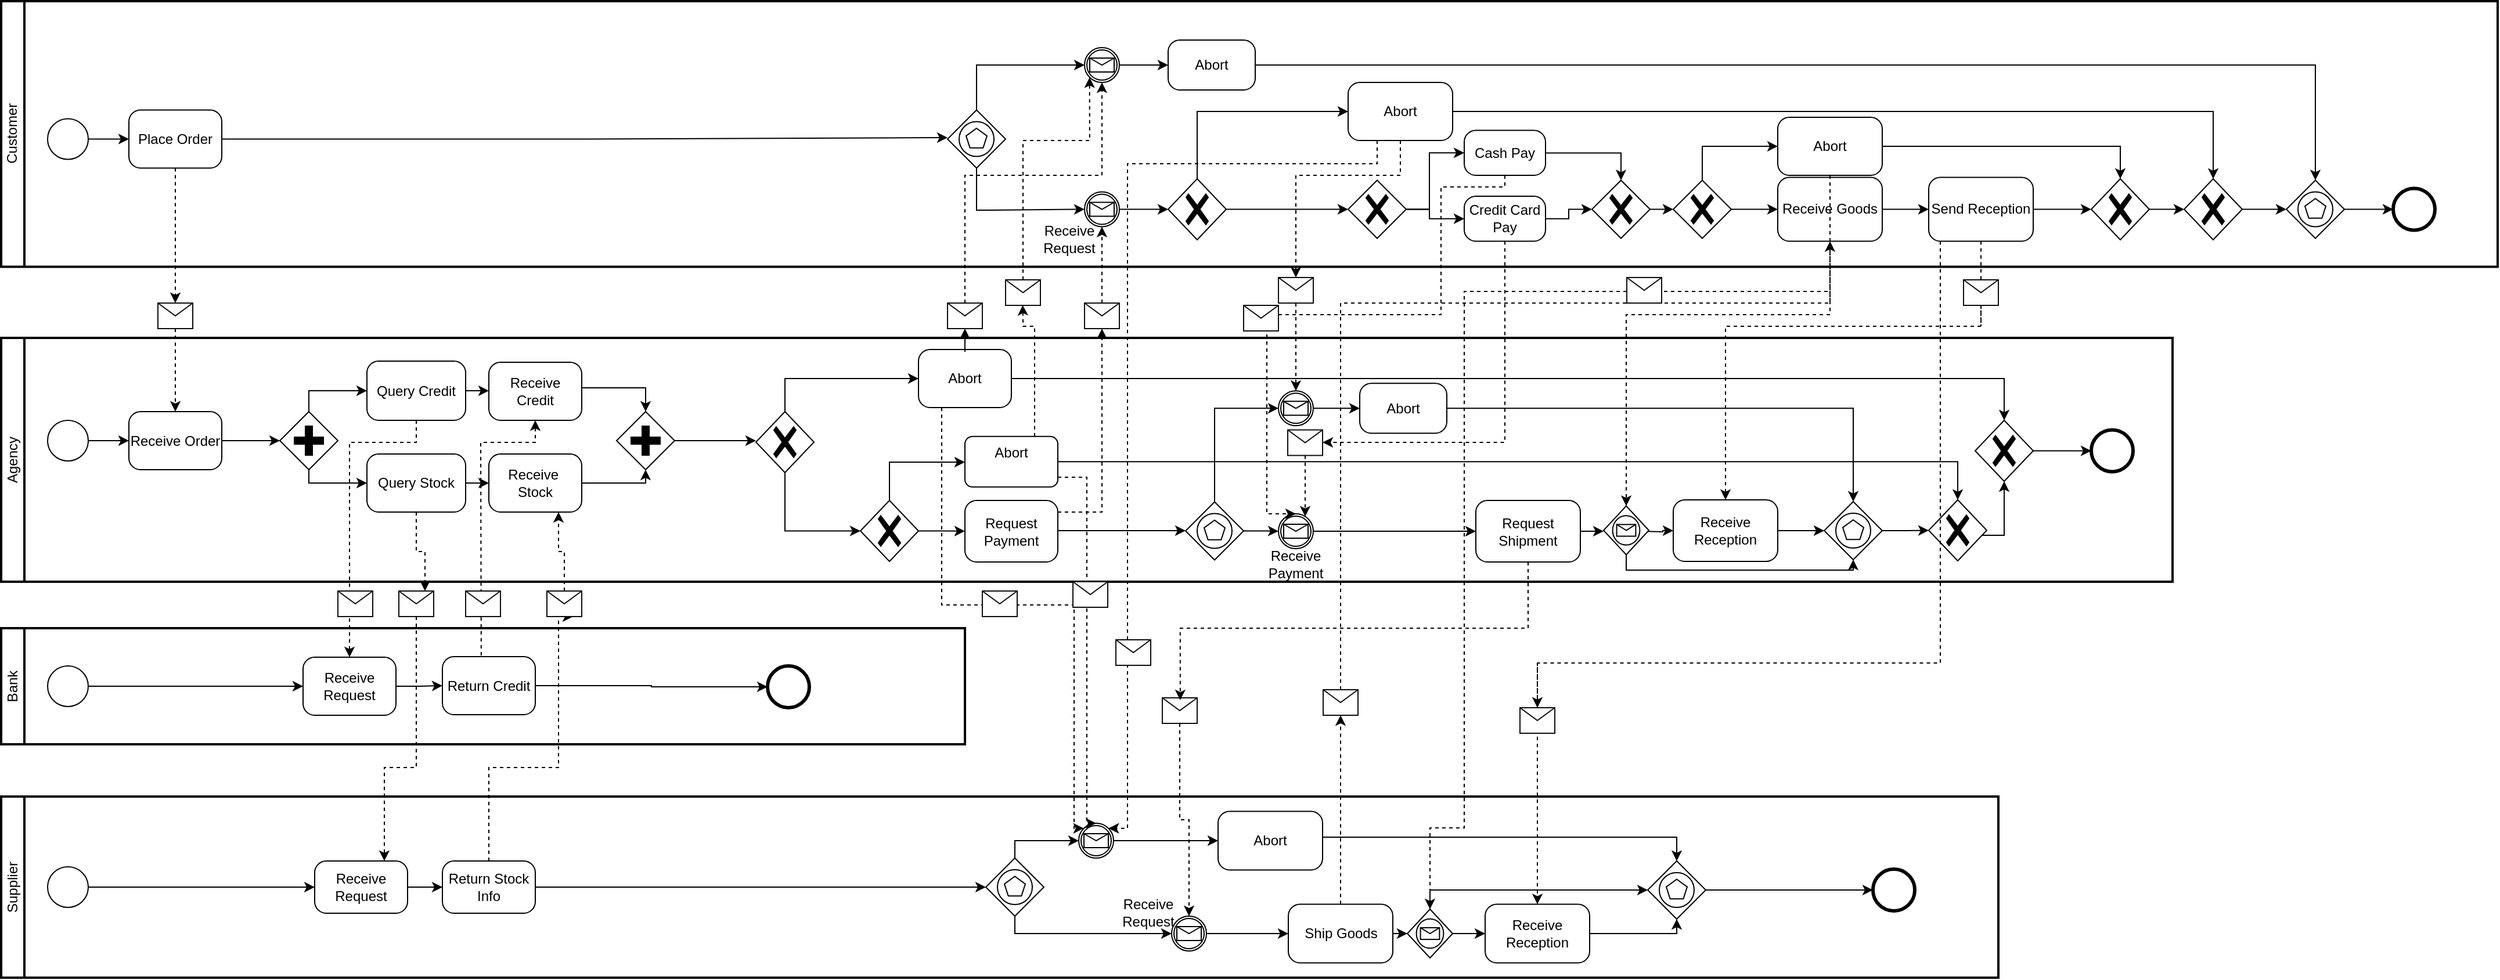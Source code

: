 <mxfile version="24.7.17">
  <diagram id="prtHgNgQTEPvFCAcTncT" name="Page-1">
    <mxGraphModel dx="1235" dy="1900" grid="1" gridSize="10" guides="1" tooltips="1" connect="1" arrows="1" fold="1" page="1" pageScale="1" pageWidth="827" pageHeight="1169" math="0" shadow="0">
      <root>
        <mxCell id="0" />
        <mxCell id="1" parent="0" />
        <mxCell id="9weIT4Nqz8_sJ4mED90Q-1" value="Customer" style="swimlane;html=1;startSize=20;fontStyle=0;collapsible=0;horizontal=0;swimlaneLine=1;swimlaneFillColor=#ffffff;strokeWidth=2;whiteSpace=wrap;" parent="1" vertex="1">
          <mxGeometry x="50" y="-100" width="2150" height="228.75" as="geometry" />
        </mxCell>
        <mxCell id="9weIT4Nqz8_sJ4mED90Q-14" style="edgeStyle=orthogonalEdgeStyle;rounded=0;orthogonalLoop=1;jettySize=auto;html=1;" parent="9weIT4Nqz8_sJ4mED90Q-1" source="9weIT4Nqz8_sJ4mED90Q-5" target="9weIT4Nqz8_sJ4mED90Q-13" edge="1">
          <mxGeometry relative="1" as="geometry" />
        </mxCell>
        <mxCell id="9weIT4Nqz8_sJ4mED90Q-5" value="" style="points=[[0.145,0.145,0],[0.5,0,0],[0.855,0.145,0],[1,0.5,0],[0.855,0.855,0],[0.5,1,0],[0.145,0.855,0],[0,0.5,0]];shape=mxgraph.bpmn.event;html=1;verticalLabelPosition=bottom;labelBackgroundColor=#ffffff;verticalAlign=top;align=center;perimeter=ellipsePerimeter;outlineConnect=0;aspect=fixed;outline=standard;symbol=general;" parent="9weIT4Nqz8_sJ4mED90Q-1" vertex="1">
          <mxGeometry x="40" y="101.25" width="35" height="35" as="geometry" />
        </mxCell>
        <mxCell id="9weIT4Nqz8_sJ4mED90Q-13" value="Place Order" style="points=[[0.25,0,0],[0.5,0,0],[0.75,0,0],[1,0.25,0],[1,0.5,0],[1,0.75,0],[0.75,1,0],[0.5,1,0],[0.25,1,0],[0,0.75,0],[0,0.5,0],[0,0.25,0]];shape=mxgraph.bpmn.task;whiteSpace=wrap;rectStyle=rounded;size=10;html=1;container=1;expand=0;collapsible=0;taskMarker=abstract;" parent="9weIT4Nqz8_sJ4mED90Q-1" vertex="1">
          <mxGeometry x="110" y="93.75" width="80" height="50" as="geometry" />
        </mxCell>
        <mxCell id="9weIT4Nqz8_sJ4mED90Q-99" value="" style="edgeStyle=orthogonalEdgeStyle;rounded=0;orthogonalLoop=1;jettySize=auto;html=1;" parent="9weIT4Nqz8_sJ4mED90Q-1" source="9weIT4Nqz8_sJ4mED90Q-96" target="9weIT4Nqz8_sJ4mED90Q-98" edge="1">
          <mxGeometry relative="1" as="geometry" />
        </mxCell>
        <mxCell id="9weIT4Nqz8_sJ4mED90Q-96" value="Receive Goods" style="points=[[0.25,0,0],[0.5,0,0],[0.75,0,0],[1,0.25,0],[1,0.5,0],[1,0.75,0],[0.75,1,0],[0.5,1,0],[0.25,1,0],[0,0.75,0],[0,0.5,0],[0,0.25,0]];shape=mxgraph.bpmn.task;whiteSpace=wrap;rectStyle=rounded;size=10;html=1;container=1;expand=0;collapsible=0;taskMarker=abstract;" parent="9weIT4Nqz8_sJ4mED90Q-1" vertex="1">
          <mxGeometry x="1530" y="151.75" width="90" height="55" as="geometry" />
        </mxCell>
        <mxCell id="9weIT4Nqz8_sJ4mED90Q-98" value="Send Reception" style="points=[[0.25,0,0],[0.5,0,0],[0.75,0,0],[1,0.25,0],[1,0.5,0],[1,0.75,0],[0.75,1,0],[0.5,1,0],[0.25,1,0],[0,0.75,0],[0,0.5,0],[0,0.25,0]];shape=mxgraph.bpmn.task;whiteSpace=wrap;rectStyle=rounded;size=10;html=1;container=1;expand=0;collapsible=0;taskMarker=abstract;" parent="9weIT4Nqz8_sJ4mED90Q-1" vertex="1">
          <mxGeometry x="1660" y="151.75" width="90" height="55" as="geometry" />
        </mxCell>
        <mxCell id="9weIT4Nqz8_sJ4mED90Q-114" style="edgeStyle=orthogonalEdgeStyle;rounded=0;orthogonalLoop=1;jettySize=auto;html=1;entryX=0.5;entryY=0;entryDx=0;entryDy=0;entryPerimeter=0;" parent="9weIT4Nqz8_sJ4mED90Q-1" source="9weIT4Nqz8_sJ4mED90Q-67" target="8mp-w4OcvTml-Nayq2PD-143" edge="1">
          <mxGeometry relative="1" as="geometry">
            <mxPoint x="1818.0" y="161.25" as="targetPoint" />
            <Array as="points">
              <mxPoint x="1905" y="95" />
            </Array>
          </mxGeometry>
        </mxCell>
        <mxCell id="9weIT4Nqz8_sJ4mED90Q-67" value="Abort" style="points=[[0.25,0,0],[0.5,0,0],[0.75,0,0],[1,0.25,0],[1,0.5,0],[1,0.75,0],[0.75,1,0],[0.5,1,0],[0.25,1,0],[0,0.75,0],[0,0.5,0],[0,0.25,0]];shape=mxgraph.bpmn.task;whiteSpace=wrap;rectStyle=rounded;size=10;html=1;container=1;expand=0;collapsible=0;taskMarker=abstract;" parent="9weIT4Nqz8_sJ4mED90Q-1" vertex="1">
          <mxGeometry x="1160" y="70" width="90" height="50" as="geometry" />
        </mxCell>
        <mxCell id="8mp-w4OcvTml-Nayq2PD-2" value="" style="whiteSpace=wrap;html=1;points=[[0.25,0.25,0],[0.5,0,0],[0.75,0.25,0],[1,0.5,0],[0.75,0.75,0],[0.5,1,0],[0.25,0.75,0],[0,0.5,0]];shape=mxgraph.bpmn.gateway2;verticalLabelPosition=bottom;labelBackgroundColor=#ffffff;verticalAlign=top;perimeter=rhombusPerimeter;outlineConnect=0;outline=none;symbol=none;gwType=exclusive;" parent="9weIT4Nqz8_sJ4mED90Q-1" vertex="1">
          <mxGeometry x="1005" y="153" width="50" height="52.5" as="geometry" />
        </mxCell>
        <mxCell id="8mp-w4OcvTml-Nayq2PD-6" style="edgeStyle=orthogonalEdgeStyle;rounded=0;orthogonalLoop=1;jettySize=auto;html=1;entryX=0;entryY=0.5;entryDx=0;entryDy=0;entryPerimeter=0;" parent="9weIT4Nqz8_sJ4mED90Q-1" source="8mp-w4OcvTml-Nayq2PD-2" target="8mp-w4OcvTml-Nayq2PD-152" edge="1">
          <mxGeometry relative="1" as="geometry">
            <mxPoint x="1140.0" y="179.25" as="targetPoint" />
          </mxGeometry>
        </mxCell>
        <mxCell id="8mp-w4OcvTml-Nayq2PD-62" style="edgeStyle=orthogonalEdgeStyle;rounded=0;orthogonalLoop=1;jettySize=auto;html=1;entryX=0;entryY=0.5;entryDx=0;entryDy=0;entryPerimeter=0;" parent="9weIT4Nqz8_sJ4mED90Q-1" source="9weIT4Nqz8_sJ4mED90Q-13" edge="1">
          <mxGeometry relative="1" as="geometry">
            <mxPoint x="815" y="117.5" as="targetPoint" />
          </mxGeometry>
        </mxCell>
        <mxCell id="8mp-w4OcvTml-Nayq2PD-67" value="" style="points=[[0.25,0.25,0],[0.5,0,0],[0.75,0.25,0],[1,0.5,0],[0.75,0.75,0],[0.5,1,0],[0.25,0.75,0],[0,0.5,0]];shape=mxgraph.bpmn.gateway2;html=1;verticalLabelPosition=bottom;labelBackgroundColor=#ffffff;verticalAlign=top;align=center;perimeter=rhombusPerimeter;outlineConnect=0;outline=standard;symbol=multiple;" parent="9weIT4Nqz8_sJ4mED90Q-1" vertex="1">
          <mxGeometry x="815" y="93.75" width="50" height="50" as="geometry" />
        </mxCell>
        <mxCell id="8mp-w4OcvTml-Nayq2PD-69" value="" style="points=[[0.145,0.145,0],[0.5,0,0],[0.855,0.145,0],[1,0.5,0],[0.855,0.855,0],[0.5,1,0],[0.145,0.855,0],[0,0.5,0]];shape=mxgraph.bpmn.event;html=1;verticalLabelPosition=bottom;labelBackgroundColor=#ffffff;verticalAlign=top;align=center;perimeter=ellipsePerimeter;outlineConnect=0;aspect=fixed;outline=catching;symbol=message;" parent="9weIT4Nqz8_sJ4mED90Q-1" vertex="1">
          <mxGeometry x="933" y="40" width="30" height="30" as="geometry" />
        </mxCell>
        <mxCell id="8mp-w4OcvTml-Nayq2PD-80" style="edgeStyle=orthogonalEdgeStyle;rounded=0;orthogonalLoop=1;jettySize=auto;html=1;" parent="9weIT4Nqz8_sJ4mED90Q-1" source="8mp-w4OcvTml-Nayq2PD-71" edge="1">
          <mxGeometry relative="1" as="geometry">
            <mxPoint x="1005" y="179.25" as="targetPoint" />
          </mxGeometry>
        </mxCell>
        <mxCell id="8mp-w4OcvTml-Nayq2PD-71" value="" style="points=[[0.145,0.145,0],[0.5,0,0],[0.855,0.145,0],[1,0.5,0],[0.855,0.855,0],[0.5,1,0],[0.145,0.855,0],[0,0.5,0]];shape=mxgraph.bpmn.event;html=1;verticalLabelPosition=bottom;labelBackgroundColor=#ffffff;verticalAlign=top;align=center;perimeter=ellipsePerimeter;outlineConnect=0;aspect=fixed;outline=catching;symbol=message;" parent="9weIT4Nqz8_sJ4mED90Q-1" vertex="1">
          <mxGeometry x="933" y="164.25" width="30" height="30" as="geometry" />
        </mxCell>
        <mxCell id="8mp-w4OcvTml-Nayq2PD-72" style="edgeStyle=orthogonalEdgeStyle;rounded=0;orthogonalLoop=1;jettySize=auto;html=1;exitX=0.5;exitY=1;exitDx=0;exitDy=0;exitPerimeter=0;" parent="9weIT4Nqz8_sJ4mED90Q-1" source="9weIT4Nqz8_sJ4mED90Q-5" target="9weIT4Nqz8_sJ4mED90Q-5" edge="1">
          <mxGeometry relative="1" as="geometry" />
        </mxCell>
        <mxCell id="8mp-w4OcvTml-Nayq2PD-74" style="edgeStyle=orthogonalEdgeStyle;rounded=0;orthogonalLoop=1;jettySize=auto;html=1;entryX=0;entryY=0.5;entryDx=0;entryDy=0;entryPerimeter=0;" parent="9weIT4Nqz8_sJ4mED90Q-1" source="8mp-w4OcvTml-Nayq2PD-67" target="8mp-w4OcvTml-Nayq2PD-69" edge="1">
          <mxGeometry relative="1" as="geometry">
            <Array as="points">
              <mxPoint x="840" y="55" />
            </Array>
          </mxGeometry>
        </mxCell>
        <mxCell id="8mp-w4OcvTml-Nayq2PD-77" style="edgeStyle=orthogonalEdgeStyle;rounded=0;orthogonalLoop=1;jettySize=auto;html=1;exitX=0.5;exitY=1;exitDx=0;exitDy=0;exitPerimeter=0;entryX=0;entryY=0.5;entryDx=0;entryDy=0;entryPerimeter=0;" parent="9weIT4Nqz8_sJ4mED90Q-1" source="8mp-w4OcvTml-Nayq2PD-67" target="8mp-w4OcvTml-Nayq2PD-71" edge="1">
          <mxGeometry relative="1" as="geometry">
            <Array as="points">
              <mxPoint x="840" y="180" />
              <mxPoint x="853" y="180" />
            </Array>
          </mxGeometry>
        </mxCell>
        <mxCell id="8mp-w4OcvTml-Nayq2PD-144" style="edgeStyle=orthogonalEdgeStyle;rounded=0;orthogonalLoop=1;jettySize=auto;html=1;entryX=0.5;entryY=0;entryDx=0;entryDy=0;entryPerimeter=0;" parent="9weIT4Nqz8_sJ4mED90Q-1" source="8mp-w4OcvTml-Nayq2PD-84" target="8mp-w4OcvTml-Nayq2PD-145" edge="1">
          <mxGeometry relative="1" as="geometry">
            <mxPoint x="1920" y="130" as="targetPoint" />
          </mxGeometry>
        </mxCell>
        <mxCell id="8mp-w4OcvTml-Nayq2PD-84" value="Abort" style="points=[[0.25,0,0],[0.5,0,0],[0.75,0,0],[1,0.25,0],[1,0.5,0],[1,0.75,0],[0.75,1,0],[0.5,1,0],[0.25,1,0],[0,0.75,0],[0,0.5,0],[0,0.25,0]];shape=mxgraph.bpmn.task;whiteSpace=wrap;rectStyle=rounded;size=10;html=1;container=1;expand=0;collapsible=0;taskMarker=abstract;" parent="9weIT4Nqz8_sJ4mED90Q-1" vertex="1">
          <mxGeometry x="1005" y="33.5" width="75" height="43" as="geometry" />
        </mxCell>
        <mxCell id="8mp-w4OcvTml-Nayq2PD-85" style="edgeStyle=orthogonalEdgeStyle;rounded=0;orthogonalLoop=1;jettySize=auto;html=1;entryX=0;entryY=0.5;entryDx=0;entryDy=0;entryPerimeter=0;" parent="9weIT4Nqz8_sJ4mED90Q-1" source="8mp-w4OcvTml-Nayq2PD-69" target="8mp-w4OcvTml-Nayq2PD-84" edge="1">
          <mxGeometry relative="1" as="geometry" />
        </mxCell>
        <mxCell id="8mp-w4OcvTml-Nayq2PD-86" style="edgeStyle=orthogonalEdgeStyle;rounded=0;orthogonalLoop=1;jettySize=auto;html=1;entryX=0;entryY=0.5;entryDx=0;entryDy=0;entryPerimeter=0;" parent="9weIT4Nqz8_sJ4mED90Q-1" source="8mp-w4OcvTml-Nayq2PD-2" target="9weIT4Nqz8_sJ4mED90Q-67" edge="1">
          <mxGeometry relative="1" as="geometry">
            <Array as="points">
              <mxPoint x="1030" y="95" />
            </Array>
          </mxGeometry>
        </mxCell>
        <mxCell id="8mp-w4OcvTml-Nayq2PD-143" value="" style="whiteSpace=wrap;html=1;points=[[0.25,0.25,0],[0.5,0,0],[0.75,0.25,0],[1,0.5,0],[0.75,0.75,0],[0.5,1,0],[0.25,0.75,0],[0,0.5,0]];shape=mxgraph.bpmn.gateway2;verticalLabelPosition=bottom;labelBackgroundColor=#ffffff;verticalAlign=top;perimeter=rhombusPerimeter;outlineConnect=0;outline=none;symbol=none;gwType=exclusive;" parent="9weIT4Nqz8_sJ4mED90Q-1" vertex="1">
          <mxGeometry x="1880" y="153" width="50" height="52.5" as="geometry" />
        </mxCell>
        <mxCell id="8mp-w4OcvTml-Nayq2PD-150" value="" style="edgeStyle=orthogonalEdgeStyle;rounded=0;orthogonalLoop=1;jettySize=auto;html=1;" parent="9weIT4Nqz8_sJ4mED90Q-1" source="8mp-w4OcvTml-Nayq2PD-145" target="8mp-w4OcvTml-Nayq2PD-148" edge="1">
          <mxGeometry relative="1" as="geometry" />
        </mxCell>
        <mxCell id="8mp-w4OcvTml-Nayq2PD-145" value="" style="points=[[0.25,0.25,0],[0.5,0,0],[0.75,0.25,0],[1,0.5,0],[0.75,0.75,0],[0.5,1,0],[0.25,0.75,0],[0,0.5,0]];shape=mxgraph.bpmn.gateway2;html=1;verticalLabelPosition=bottom;labelBackgroundColor=#ffffff;verticalAlign=top;align=center;perimeter=rhombusPerimeter;outlineConnect=0;outline=standard;symbol=multiple;" parent="9weIT4Nqz8_sJ4mED90Q-1" vertex="1">
          <mxGeometry x="1968" y="154.25" width="50" height="50" as="geometry" />
        </mxCell>
        <mxCell id="8mp-w4OcvTml-Nayq2PD-146" style="edgeStyle=orthogonalEdgeStyle;rounded=0;orthogonalLoop=1;jettySize=auto;html=1;exitX=1;exitY=0.5;exitDx=0;exitDy=0;exitPerimeter=0;entryX=0;entryY=0.5;entryDx=0;entryDy=0;entryPerimeter=0;" parent="9weIT4Nqz8_sJ4mED90Q-1" source="8mp-w4OcvTml-Nayq2PD-143" target="8mp-w4OcvTml-Nayq2PD-145" edge="1">
          <mxGeometry relative="1" as="geometry" />
        </mxCell>
        <mxCell id="8mp-w4OcvTml-Nayq2PD-148" value="" style="points=[[0.145,0.145,0],[0.5,0,0],[0.855,0.145,0],[1,0.5,0],[0.855,0.855,0],[0.5,1,0],[0.145,0.855,0],[0,0.5,0]];shape=mxgraph.bpmn.event;html=1;verticalLabelPosition=bottom;labelBackgroundColor=#ffffff;verticalAlign=top;align=center;perimeter=ellipsePerimeter;outlineConnect=0;aspect=fixed;outline=end;symbol=terminate2;" parent="9weIT4Nqz8_sJ4mED90Q-1" vertex="1">
          <mxGeometry x="2060" y="161.25" width="36" height="36" as="geometry" />
        </mxCell>
        <mxCell id="8mp-w4OcvTml-Nayq2PD-152" value="" style="points=[[0.25,0.25,0],[0.5,0,0],[0.75,0.25,0],[1,0.5,0],[0.75,0.75,0],[0.5,1,0],[0.25,0.75,0],[0,0.5,0]];shape=mxgraph.bpmn.gateway2;html=1;verticalLabelPosition=bottom;labelBackgroundColor=#ffffff;verticalAlign=top;align=center;perimeter=rhombusPerimeter;outlineConnect=0;outline=none;symbol=none;gwType=exclusive;" parent="9weIT4Nqz8_sJ4mED90Q-1" vertex="1">
          <mxGeometry x="1160" y="154.25" width="50" height="50" as="geometry" />
        </mxCell>
        <mxCell id="8mp-w4OcvTml-Nayq2PD-154" value="Cash Pay" style="points=[[0.25,0,0],[0.5,0,0],[0.75,0,0],[1,0.25,0],[1,0.5,0],[1,0.75,0],[0.75,1,0],[0.5,1,0],[0.25,1,0],[0,0.75,0],[0,0.5,0],[0,0.25,0]];shape=mxgraph.bpmn.task;whiteSpace=wrap;rectStyle=rounded;size=10;html=1;container=1;expand=0;collapsible=0;taskMarker=abstract;" parent="9weIT4Nqz8_sJ4mED90Q-1" vertex="1">
          <mxGeometry x="1260" y="111.25" width="70" height="38.75" as="geometry" />
        </mxCell>
        <mxCell id="8mp-w4OcvTml-Nayq2PD-186" value="Credit Card Pay" style="points=[[0.25,0,0],[0.5,0,0],[0.75,0,0],[1,0.25,0],[1,0.5,0],[1,0.75,0],[0.75,1,0],[0.5,1,0],[0.25,1,0],[0,0.75,0],[0,0.5,0],[0,0.25,0]];shape=mxgraph.bpmn.task;whiteSpace=wrap;rectStyle=rounded;size=10;html=1;container=1;expand=0;collapsible=0;taskMarker=abstract;" parent="9weIT4Nqz8_sJ4mED90Q-1" vertex="1">
          <mxGeometry x="1260" y="168" width="70" height="38.75" as="geometry" />
        </mxCell>
        <mxCell id="8mp-w4OcvTml-Nayq2PD-187" style="edgeStyle=orthogonalEdgeStyle;rounded=0;orthogonalLoop=1;jettySize=auto;html=1;entryX=0;entryY=0.5;entryDx=0;entryDy=0;entryPerimeter=0;" parent="9weIT4Nqz8_sJ4mED90Q-1" source="8mp-w4OcvTml-Nayq2PD-152" target="8mp-w4OcvTml-Nayq2PD-186" edge="1">
          <mxGeometry relative="1" as="geometry">
            <Array as="points">
              <mxPoint x="1230" y="179" />
              <mxPoint x="1230" y="187" />
            </Array>
          </mxGeometry>
        </mxCell>
        <mxCell id="8mp-w4OcvTml-Nayq2PD-188" style="edgeStyle=orthogonalEdgeStyle;rounded=0;orthogonalLoop=1;jettySize=auto;html=1;entryX=0;entryY=0.5;entryDx=0;entryDy=0;entryPerimeter=0;" parent="9weIT4Nqz8_sJ4mED90Q-1" source="8mp-w4OcvTml-Nayq2PD-152" target="8mp-w4OcvTml-Nayq2PD-154" edge="1">
          <mxGeometry relative="1" as="geometry">
            <Array as="points">
              <mxPoint x="1230" y="179" />
              <mxPoint x="1230" y="131" />
            </Array>
          </mxGeometry>
        </mxCell>
        <mxCell id="8mp-w4OcvTml-Nayq2PD-189" value="" style="points=[[0.25,0.25,0],[0.5,0,0],[0.75,0.25,0],[1,0.5,0],[0.75,0.75,0],[0.5,1,0],[0.25,0.75,0],[0,0.5,0]];shape=mxgraph.bpmn.gateway2;html=1;verticalLabelPosition=bottom;labelBackgroundColor=#ffffff;verticalAlign=top;align=center;perimeter=rhombusPerimeter;outlineConnect=0;outline=none;symbol=none;gwType=exclusive;" parent="9weIT4Nqz8_sJ4mED90Q-1" vertex="1">
          <mxGeometry x="1370" y="154.25" width="50" height="50" as="geometry" />
        </mxCell>
        <mxCell id="8mp-w4OcvTml-Nayq2PD-190" style="edgeStyle=orthogonalEdgeStyle;rounded=0;orthogonalLoop=1;jettySize=auto;html=1;entryX=0.5;entryY=0;entryDx=0;entryDy=0;entryPerimeter=0;" parent="9weIT4Nqz8_sJ4mED90Q-1" source="8mp-w4OcvTml-Nayq2PD-154" target="8mp-w4OcvTml-Nayq2PD-189" edge="1">
          <mxGeometry relative="1" as="geometry" />
        </mxCell>
        <mxCell id="8mp-w4OcvTml-Nayq2PD-191" style="edgeStyle=orthogonalEdgeStyle;rounded=0;orthogonalLoop=1;jettySize=auto;html=1;entryX=0;entryY=0.5;entryDx=0;entryDy=0;entryPerimeter=0;" parent="9weIT4Nqz8_sJ4mED90Q-1" source="8mp-w4OcvTml-Nayq2PD-186" target="8mp-w4OcvTml-Nayq2PD-189" edge="1">
          <mxGeometry relative="1" as="geometry" />
        </mxCell>
        <mxCell id="oT_TAtFv_U-fIfqM0Cm9-2" value="Receive Request" style="text;html=1;align=center;verticalAlign=middle;whiteSpace=wrap;rounded=0;" parent="9weIT4Nqz8_sJ4mED90Q-1" vertex="1">
          <mxGeometry x="890" y="190" width="60" height="30" as="geometry" />
        </mxCell>
        <mxCell id="Uc97RsKW3liTC2cKw_V0-1" value="" style="points=[[0.25,0.25,0],[0.5,0,0],[0.75,0.25,0],[1,0.5,0],[0.75,0.75,0],[0.5,1,0],[0.25,0.75,0],[0,0.5,0]];shape=mxgraph.bpmn.gateway2;html=1;verticalLabelPosition=bottom;labelBackgroundColor=#ffffff;verticalAlign=top;align=center;perimeter=rhombusPerimeter;outlineConnect=0;outline=none;symbol=none;gwType=exclusive;" vertex="1" parent="9weIT4Nqz8_sJ4mED90Q-1">
          <mxGeometry x="1440" y="154.25" width="50" height="50" as="geometry" />
        </mxCell>
        <mxCell id="Uc97RsKW3liTC2cKw_V0-3" style="edgeStyle=orthogonalEdgeStyle;rounded=0;orthogonalLoop=1;jettySize=auto;html=1;exitX=1;exitY=0.5;exitDx=0;exitDy=0;exitPerimeter=0;entryX=0;entryY=0.5;entryDx=0;entryDy=0;entryPerimeter=0;" edge="1" parent="9weIT4Nqz8_sJ4mED90Q-1" source="8mp-w4OcvTml-Nayq2PD-189" target="Uc97RsKW3liTC2cKw_V0-1">
          <mxGeometry relative="1" as="geometry" />
        </mxCell>
        <mxCell id="Uc97RsKW3liTC2cKw_V0-4" style="edgeStyle=orthogonalEdgeStyle;rounded=0;orthogonalLoop=1;jettySize=auto;html=1;entryX=0;entryY=0.5;entryDx=0;entryDy=0;entryPerimeter=0;" edge="1" parent="9weIT4Nqz8_sJ4mED90Q-1" source="Uc97RsKW3liTC2cKw_V0-1" target="9weIT4Nqz8_sJ4mED90Q-96">
          <mxGeometry relative="1" as="geometry" />
        </mxCell>
        <mxCell id="Uc97RsKW3liTC2cKw_V0-6" value="" style="whiteSpace=wrap;html=1;points=[[0.25,0.25,0],[0.5,0,0],[0.75,0.25,0],[1,0.5,0],[0.75,0.75,0],[0.5,1,0],[0.25,0.75,0],[0,0.5,0]];shape=mxgraph.bpmn.gateway2;verticalLabelPosition=bottom;labelBackgroundColor=#ffffff;verticalAlign=top;perimeter=rhombusPerimeter;outlineConnect=0;outline=none;symbol=none;gwType=exclusive;" vertex="1" parent="9weIT4Nqz8_sJ4mED90Q-1">
          <mxGeometry x="1800" y="153" width="50" height="52.5" as="geometry" />
        </mxCell>
        <mxCell id="Uc97RsKW3liTC2cKw_V0-7" style="edgeStyle=orthogonalEdgeStyle;rounded=0;orthogonalLoop=1;jettySize=auto;html=1;entryX=0;entryY=0.5;entryDx=0;entryDy=0;entryPerimeter=0;" edge="1" parent="9weIT4Nqz8_sJ4mED90Q-1" source="Uc97RsKW3liTC2cKw_V0-6" target="8mp-w4OcvTml-Nayq2PD-143">
          <mxGeometry relative="1" as="geometry" />
        </mxCell>
        <mxCell id="Uc97RsKW3liTC2cKw_V0-8" style="edgeStyle=orthogonalEdgeStyle;rounded=0;orthogonalLoop=1;jettySize=auto;html=1;entryX=0;entryY=0.5;entryDx=0;entryDy=0;entryPerimeter=0;" edge="1" parent="9weIT4Nqz8_sJ4mED90Q-1" source="9weIT4Nqz8_sJ4mED90Q-98" target="Uc97RsKW3liTC2cKw_V0-6">
          <mxGeometry relative="1" as="geometry" />
        </mxCell>
        <mxCell id="Uc97RsKW3liTC2cKw_V0-9" value="Abort" style="points=[[0.25,0,0],[0.5,0,0],[0.75,0,0],[1,0.25,0],[1,0.5,0],[1,0.75,0],[0.75,1,0],[0.5,1,0],[0.25,1,0],[0,0.75,0],[0,0.5,0],[0,0.25,0]];shape=mxgraph.bpmn.task;whiteSpace=wrap;rectStyle=rounded;size=10;html=1;container=1;expand=0;collapsible=0;taskMarker=abstract;" vertex="1" parent="9weIT4Nqz8_sJ4mED90Q-1">
          <mxGeometry x="1530" y="100" width="90" height="50" as="geometry" />
        </mxCell>
        <mxCell id="Uc97RsKW3liTC2cKw_V0-10" style="edgeStyle=orthogonalEdgeStyle;rounded=0;orthogonalLoop=1;jettySize=auto;html=1;entryX=0;entryY=0.5;entryDx=0;entryDy=0;entryPerimeter=0;" edge="1" parent="9weIT4Nqz8_sJ4mED90Q-1" source="Uc97RsKW3liTC2cKw_V0-1" target="Uc97RsKW3liTC2cKw_V0-9">
          <mxGeometry relative="1" as="geometry">
            <Array as="points">
              <mxPoint x="1465" y="125" />
            </Array>
          </mxGeometry>
        </mxCell>
        <mxCell id="Uc97RsKW3liTC2cKw_V0-11" style="edgeStyle=orthogonalEdgeStyle;rounded=0;orthogonalLoop=1;jettySize=auto;html=1;entryX=0.5;entryY=0;entryDx=0;entryDy=0;entryPerimeter=0;" edge="1" parent="9weIT4Nqz8_sJ4mED90Q-1" source="Uc97RsKW3liTC2cKw_V0-9" target="Uc97RsKW3liTC2cKw_V0-6">
          <mxGeometry relative="1" as="geometry" />
        </mxCell>
        <mxCell id="9weIT4Nqz8_sJ4mED90Q-2" value="Agency" style="swimlane;html=1;startSize=20;fontStyle=0;collapsible=0;horizontal=0;swimlaneLine=1;swimlaneFillColor=#ffffff;strokeWidth=2;whiteSpace=wrap;" parent="1" vertex="1">
          <mxGeometry x="50" y="190" width="1870" height="210" as="geometry" />
        </mxCell>
        <mxCell id="9weIT4Nqz8_sJ4mED90Q-6" value="" style="points=[[0.145,0.145,0],[0.5,0,0],[0.855,0.145,0],[1,0.5,0],[0.855,0.855,0],[0.5,1,0],[0.145,0.855,0],[0,0.5,0]];shape=mxgraph.bpmn.event;html=1;verticalLabelPosition=bottom;labelBackgroundColor=#ffffff;verticalAlign=top;align=center;perimeter=ellipsePerimeter;outlineConnect=0;aspect=fixed;outline=standard;symbol=general;" parent="9weIT4Nqz8_sJ4mED90Q-2" vertex="1">
          <mxGeometry x="40" y="71" width="35" height="35" as="geometry" />
        </mxCell>
        <mxCell id="9weIT4Nqz8_sJ4mED90Q-15" value="Receive Order" style="points=[[0.25,0,0],[0.5,0,0],[0.75,0,0],[1,0.25,0],[1,0.5,0],[1,0.75,0],[0.75,1,0],[0.5,1,0],[0.25,1,0],[0,0.75,0],[0,0.5,0],[0,0.25,0]];shape=mxgraph.bpmn.task;whiteSpace=wrap;rectStyle=rounded;size=10;html=1;container=1;expand=0;collapsible=0;taskMarker=abstract;" parent="9weIT4Nqz8_sJ4mED90Q-2" vertex="1">
          <mxGeometry x="110" y="63.5" width="80" height="50" as="geometry" />
        </mxCell>
        <mxCell id="9weIT4Nqz8_sJ4mED90Q-16" style="edgeStyle=orthogonalEdgeStyle;rounded=0;orthogonalLoop=1;jettySize=auto;html=1;entryX=0;entryY=0.5;entryDx=0;entryDy=0;entryPerimeter=0;" parent="9weIT4Nqz8_sJ4mED90Q-2" source="9weIT4Nqz8_sJ4mED90Q-6" target="9weIT4Nqz8_sJ4mED90Q-15" edge="1">
          <mxGeometry relative="1" as="geometry" />
        </mxCell>
        <mxCell id="9weIT4Nqz8_sJ4mED90Q-25" value="Receive&amp;nbsp;&lt;div&gt;Stock&lt;/div&gt;" style="points=[[0.25,0,0],[0.5,0,0],[0.75,0,0],[1,0.25,0],[1,0.5,0],[1,0.75,0],[0.75,1,0],[0.5,1,0],[0.25,1,0],[0,0.75,0],[0,0.5,0],[0,0.25,0]];shape=mxgraph.bpmn.task;whiteSpace=wrap;rectStyle=rounded;size=10;html=1;container=1;expand=0;collapsible=0;taskMarker=abstract;" parent="9weIT4Nqz8_sJ4mED90Q-2" vertex="1">
          <mxGeometry x="420" y="100" width="80" height="50" as="geometry" />
        </mxCell>
        <mxCell id="8mp-w4OcvTml-Nayq2PD-43" style="edgeStyle=orthogonalEdgeStyle;rounded=0;orthogonalLoop=1;jettySize=auto;html=1;entryX=0;entryY=0.5;entryDx=0;entryDy=0;entryPerimeter=0;" parent="9weIT4Nqz8_sJ4mED90Q-2" source="9weIT4Nqz8_sJ4mED90Q-43" target="8mp-w4OcvTml-Nayq2PD-38" edge="1">
          <mxGeometry relative="1" as="geometry">
            <mxPoint x="740" y="170" as="targetPoint" />
            <Array as="points">
              <mxPoint x="675" y="166" />
            </Array>
          </mxGeometry>
        </mxCell>
        <mxCell id="9weIT4Nqz8_sJ4mED90Q-43" value="" style="whiteSpace=wrap;html=1;points=[[0.25,0.25,0],[0.5,0,0],[0.75,0.25,0],[1,0.5,0],[0.75,0.75,0],[0.5,1,0],[0.25,0.75,0],[0,0.5,0]];shape=mxgraph.bpmn.gateway2;verticalLabelPosition=bottom;labelBackgroundColor=#ffffff;verticalAlign=top;perimeter=rhombusPerimeter;outlineConnect=0;outline=none;symbol=none;gwType=exclusive;" parent="9weIT4Nqz8_sJ4mED90Q-2" vertex="1">
          <mxGeometry x="650" y="63.5" width="50" height="52.5" as="geometry" />
        </mxCell>
        <mxCell id="9weIT4Nqz8_sJ4mED90Q-59" value="Abort" style="points=[[0.25,0,0],[0.5,0,0],[0.75,0,0],[1,0.25,0],[1,0.5,0],[1,0.75,0],[0.75,1,0],[0.5,1,0],[0.25,1,0],[0,0.75,0],[0,0.5,0],[0,0.25,0]];shape=mxgraph.bpmn.task;whiteSpace=wrap;rectStyle=rounded;size=10;html=1;container=1;expand=0;collapsible=0;taskMarker=abstract;" parent="9weIT4Nqz8_sJ4mED90Q-2" vertex="1">
          <mxGeometry x="790" y="10" width="80" height="50" as="geometry" />
        </mxCell>
        <mxCell id="9weIT4Nqz8_sJ4mED90Q-76" value="" style="edgeStyle=orthogonalEdgeStyle;rounded=0;orthogonalLoop=1;jettySize=auto;html=1;" parent="9weIT4Nqz8_sJ4mED90Q-2" source="9weIT4Nqz8_sJ4mED90Q-60" edge="1">
          <mxGeometry relative="1" as="geometry">
            <mxPoint x="1020" y="166.0" as="targetPoint" />
          </mxGeometry>
        </mxCell>
        <mxCell id="9weIT4Nqz8_sJ4mED90Q-60" value="Request Payment" style="points=[[0.25,0,0],[0.5,0,0],[0.75,0,0],[1,0.25,0],[1,0.5,0],[1,0.75,0],[0.75,1,0],[0.5,1,0],[0.25,1,0],[0,0.75,0],[0,0.5,0],[0,0.25,0]];shape=mxgraph.bpmn.task;whiteSpace=wrap;rectStyle=rounded;size=10;html=1;container=1;expand=0;collapsible=0;taskMarker=abstract;" parent="9weIT4Nqz8_sJ4mED90Q-2" vertex="1">
          <mxGeometry x="830" y="140" width="80" height="53" as="geometry" />
        </mxCell>
        <mxCell id="8mp-w4OcvTml-Nayq2PD-130" value="" style="edgeStyle=orthogonalEdgeStyle;rounded=0;orthogonalLoop=1;jettySize=auto;html=1;" parent="9weIT4Nqz8_sJ4mED90Q-2" target="8mp-w4OcvTml-Nayq2PD-129" edge="1">
          <mxGeometry relative="1" as="geometry">
            <mxPoint x="1410.0" y="166.471" as="sourcePoint" />
          </mxGeometry>
        </mxCell>
        <mxCell id="9weIT4Nqz8_sJ4mED90Q-100" value="Request Shipment" style="points=[[0.25,0,0],[0.5,0,0],[0.75,0,0],[1,0.25,0],[1,0.5,0],[1,0.75,0],[0.75,1,0],[0.5,1,0],[0.25,1,0],[0,0.75,0],[0,0.5,0],[0,0.25,0]];shape=mxgraph.bpmn.task;whiteSpace=wrap;rectStyle=rounded;size=10;html=1;container=1;expand=0;collapsible=0;taskMarker=abstract;" parent="9weIT4Nqz8_sJ4mED90Q-2" vertex="1">
          <mxGeometry x="1270" y="140" width="90" height="53" as="geometry" />
        </mxCell>
        <mxCell id="9weIT4Nqz8_sJ4mED90Q-108" value="" style="points=[[0.145,0.145,0],[0.5,0,0],[0.855,0.145,0],[1,0.5,0],[0.855,0.855,0],[0.5,1,0],[0.145,0.855,0],[0,0.5,0]];shape=mxgraph.bpmn.event;html=1;verticalLabelPosition=bottom;labelBackgroundColor=#ffffff;verticalAlign=top;align=center;perimeter=ellipsePerimeter;outlineConnect=0;aspect=fixed;outline=end;symbol=terminate2;" parent="9weIT4Nqz8_sJ4mED90Q-2" vertex="1">
          <mxGeometry x="1800" y="79.25" width="36" height="36" as="geometry" />
        </mxCell>
        <mxCell id="8mp-w4OcvTml-Nayq2PD-12" value="" style="points=[[0.25,0.25,0],[0.5,0,0],[0.75,0.25,0],[1,0.5,0],[0.75,0.75,0],[0.5,1,0],[0.25,0.75,0],[0,0.5,0]];shape=mxgraph.bpmn.gateway2;html=1;verticalLabelPosition=bottom;labelBackgroundColor=#ffffff;verticalAlign=top;align=center;perimeter=rhombusPerimeter;outlineConnect=0;outline=none;symbol=none;gwType=parallel;" parent="9weIT4Nqz8_sJ4mED90Q-2" vertex="1">
          <mxGeometry x="240" y="63.5" width="50" height="50" as="geometry" />
        </mxCell>
        <mxCell id="8mp-w4OcvTml-Nayq2PD-13" style="edgeStyle=orthogonalEdgeStyle;rounded=0;orthogonalLoop=1;jettySize=auto;html=1;entryX=0;entryY=0.5;entryDx=0;entryDy=0;entryPerimeter=0;" parent="9weIT4Nqz8_sJ4mED90Q-2" source="9weIT4Nqz8_sJ4mED90Q-15" target="8mp-w4OcvTml-Nayq2PD-12" edge="1">
          <mxGeometry relative="1" as="geometry" />
        </mxCell>
        <mxCell id="8mp-w4OcvTml-Nayq2PD-14" value="Query Credit" style="points=[[0.25,0,0],[0.5,0,0],[0.75,0,0],[1,0.25,0],[1,0.5,0],[1,0.75,0],[0.75,1,0],[0.5,1,0],[0.25,1,0],[0,0.75,0],[0,0.5,0],[0,0.25,0]];shape=mxgraph.bpmn.task;whiteSpace=wrap;rectStyle=rounded;size=10;html=1;container=1;expand=0;collapsible=0;taskMarker=abstract;" parent="9weIT4Nqz8_sJ4mED90Q-2" vertex="1">
          <mxGeometry x="315" y="20" width="85" height="51" as="geometry" />
        </mxCell>
        <mxCell id="8mp-w4OcvTml-Nayq2PD-23" style="edgeStyle=orthogonalEdgeStyle;rounded=0;orthogonalLoop=1;jettySize=auto;html=1;exitX=1;exitY=0.5;exitDx=0;exitDy=0;exitPerimeter=0;" parent="9weIT4Nqz8_sJ4mED90Q-2" source="8mp-w4OcvTml-Nayq2PD-15" target="9weIT4Nqz8_sJ4mED90Q-25" edge="1">
          <mxGeometry relative="1" as="geometry" />
        </mxCell>
        <mxCell id="8mp-w4OcvTml-Nayq2PD-15" value="Query Stock" style="points=[[0.25,0,0],[0.5,0,0],[0.75,0,0],[1,0.25,0],[1,0.5,0],[1,0.75,0],[0.75,1,0],[0.5,1,0],[0.25,1,0],[0,0.75,0],[0,0.5,0],[0,0.25,0]];shape=mxgraph.bpmn.task;whiteSpace=wrap;rectStyle=rounded;size=10;html=1;container=1;expand=0;collapsible=0;taskMarker=abstract;" parent="9weIT4Nqz8_sJ4mED90Q-2" vertex="1">
          <mxGeometry x="315" y="100" width="85" height="50" as="geometry" />
        </mxCell>
        <mxCell id="8mp-w4OcvTml-Nayq2PD-16" style="edgeStyle=orthogonalEdgeStyle;rounded=0;orthogonalLoop=1;jettySize=auto;html=1;entryX=0;entryY=0.5;entryDx=0;entryDy=0;entryPerimeter=0;" parent="9weIT4Nqz8_sJ4mED90Q-2" source="8mp-w4OcvTml-Nayq2PD-12" target="8mp-w4OcvTml-Nayq2PD-14" edge="1">
          <mxGeometry relative="1" as="geometry">
            <Array as="points">
              <mxPoint x="265" y="45" />
            </Array>
          </mxGeometry>
        </mxCell>
        <mxCell id="8mp-w4OcvTml-Nayq2PD-17" style="edgeStyle=orthogonalEdgeStyle;rounded=0;orthogonalLoop=1;jettySize=auto;html=1;entryX=0;entryY=0.5;entryDx=0;entryDy=0;entryPerimeter=0;" parent="9weIT4Nqz8_sJ4mED90Q-2" source="8mp-w4OcvTml-Nayq2PD-12" target="8mp-w4OcvTml-Nayq2PD-15" edge="1">
          <mxGeometry relative="1" as="geometry">
            <Array as="points">
              <mxPoint x="265" y="125" />
            </Array>
          </mxGeometry>
        </mxCell>
        <mxCell id="8mp-w4OcvTml-Nayq2PD-18" value="Receive Credit" style="points=[[0.25,0,0],[0.5,0,0],[0.75,0,0],[1,0.25,0],[1,0.5,0],[1,0.75,0],[0.75,1,0],[0.5,1,0],[0.25,1,0],[0,0.75,0],[0,0.5,0],[0,0.25,0]];shape=mxgraph.bpmn.task;whiteSpace=wrap;rectStyle=rounded;size=10;html=1;container=1;expand=0;collapsible=0;taskMarker=abstract;" parent="9weIT4Nqz8_sJ4mED90Q-2" vertex="1">
          <mxGeometry x="420" y="21" width="80" height="50" as="geometry" />
        </mxCell>
        <mxCell id="8mp-w4OcvTml-Nayq2PD-24" style="edgeStyle=orthogonalEdgeStyle;rounded=0;orthogonalLoop=1;jettySize=auto;html=1;exitX=1;exitY=0.5;exitDx=0;exitDy=0;exitPerimeter=0;entryX=0;entryY=0.5;entryDx=0;entryDy=0;entryPerimeter=0;" parent="9weIT4Nqz8_sJ4mED90Q-2" source="8mp-w4OcvTml-Nayq2PD-14" target="8mp-w4OcvTml-Nayq2PD-18" edge="1">
          <mxGeometry relative="1" as="geometry" />
        </mxCell>
        <mxCell id="8mp-w4OcvTml-Nayq2PD-30" style="edgeStyle=orthogonalEdgeStyle;rounded=0;orthogonalLoop=1;jettySize=auto;html=1;" parent="9weIT4Nqz8_sJ4mED90Q-2" source="8mp-w4OcvTml-Nayq2PD-27" edge="1">
          <mxGeometry relative="1" as="geometry">
            <mxPoint x="650" y="88.5" as="targetPoint" />
          </mxGeometry>
        </mxCell>
        <mxCell id="8mp-w4OcvTml-Nayq2PD-27" value="" style="points=[[0.25,0.25,0],[0.5,0,0],[0.75,0.25,0],[1,0.5,0],[0.75,0.75,0],[0.5,1,0],[0.25,0.75,0],[0,0.5,0]];shape=mxgraph.bpmn.gateway2;html=1;verticalLabelPosition=bottom;labelBackgroundColor=#ffffff;verticalAlign=top;align=center;perimeter=rhombusPerimeter;outlineConnect=0;outline=none;symbol=none;gwType=parallel;" parent="9weIT4Nqz8_sJ4mED90Q-2" vertex="1">
          <mxGeometry x="530" y="63.5" width="50" height="50" as="geometry" />
        </mxCell>
        <mxCell id="8mp-w4OcvTml-Nayq2PD-28" style="edgeStyle=orthogonalEdgeStyle;rounded=0;orthogonalLoop=1;jettySize=auto;html=1;entryX=0.5;entryY=0;entryDx=0;entryDy=0;entryPerimeter=0;" parent="9weIT4Nqz8_sJ4mED90Q-2" source="8mp-w4OcvTml-Nayq2PD-18" target="8mp-w4OcvTml-Nayq2PD-27" edge="1">
          <mxGeometry relative="1" as="geometry">
            <Array as="points">
              <mxPoint x="555" y="43" />
            </Array>
          </mxGeometry>
        </mxCell>
        <mxCell id="8mp-w4OcvTml-Nayq2PD-29" style="edgeStyle=orthogonalEdgeStyle;rounded=0;orthogonalLoop=1;jettySize=auto;html=1;entryX=0.5;entryY=1;entryDx=0;entryDy=0;entryPerimeter=0;" parent="9weIT4Nqz8_sJ4mED90Q-2" source="9weIT4Nqz8_sJ4mED90Q-25" target="8mp-w4OcvTml-Nayq2PD-27" edge="1">
          <mxGeometry relative="1" as="geometry">
            <Array as="points">
              <mxPoint x="555" y="125" />
            </Array>
          </mxGeometry>
        </mxCell>
        <mxCell id="8mp-w4OcvTml-Nayq2PD-32" style="edgeStyle=orthogonalEdgeStyle;rounded=0;orthogonalLoop=1;jettySize=auto;html=1;entryX=0;entryY=0.5;entryDx=0;entryDy=0;entryPerimeter=0;" parent="9weIT4Nqz8_sJ4mED90Q-2" source="9weIT4Nqz8_sJ4mED90Q-43" target="9weIT4Nqz8_sJ4mED90Q-59" edge="1">
          <mxGeometry relative="1" as="geometry">
            <Array as="points">
              <mxPoint x="675" y="35" />
            </Array>
          </mxGeometry>
        </mxCell>
        <mxCell id="8mp-w4OcvTml-Nayq2PD-45" value="" style="edgeStyle=orthogonalEdgeStyle;rounded=0;orthogonalLoop=1;jettySize=auto;html=1;" parent="9weIT4Nqz8_sJ4mED90Q-2" source="8mp-w4OcvTml-Nayq2PD-38" target="8mp-w4OcvTml-Nayq2PD-44" edge="1">
          <mxGeometry relative="1" as="geometry">
            <Array as="points">
              <mxPoint x="765" y="107" />
            </Array>
          </mxGeometry>
        </mxCell>
        <mxCell id="8mp-w4OcvTml-Nayq2PD-38" value="" style="whiteSpace=wrap;html=1;points=[[0.25,0.25,0],[0.5,0,0],[0.75,0.25,0],[1,0.5,0],[0.75,0.75,0],[0.5,1,0],[0.25,0.75,0],[0,0.5,0]];shape=mxgraph.bpmn.gateway2;verticalLabelPosition=bottom;labelBackgroundColor=#ffffff;verticalAlign=top;perimeter=rhombusPerimeter;outlineConnect=0;outline=none;symbol=none;gwType=exclusive;" parent="9weIT4Nqz8_sJ4mED90Q-2" vertex="1">
          <mxGeometry x="740" y="140" width="50" height="52.5" as="geometry" />
        </mxCell>
        <mxCell id="8mp-w4OcvTml-Nayq2PD-56" style="edgeStyle=orthogonalEdgeStyle;rounded=0;orthogonalLoop=1;jettySize=auto;html=1;entryX=0.5;entryY=0;entryDx=0;entryDy=0;entryPerimeter=0;" parent="9weIT4Nqz8_sJ4mED90Q-2" source="8mp-w4OcvTml-Nayq2PD-44" target="8mp-w4OcvTml-Nayq2PD-135" edge="1">
          <mxGeometry relative="1" as="geometry">
            <mxPoint x="1680" y="130" as="targetPoint" />
          </mxGeometry>
        </mxCell>
        <mxCell id="8mp-w4OcvTml-Nayq2PD-44" value="Abort" style="rounded=1;whiteSpace=wrap;html=1;verticalAlign=top;labelBackgroundColor=#ffffff;" parent="9weIT4Nqz8_sJ4mED90Q-2" vertex="1">
          <mxGeometry x="830" y="84.88" width="80" height="43.5" as="geometry" />
        </mxCell>
        <mxCell id="8mp-w4OcvTml-Nayq2PD-51" style="edgeStyle=orthogonalEdgeStyle;rounded=0;orthogonalLoop=1;jettySize=auto;html=1;entryX=0;entryY=0.5;entryDx=0;entryDy=0;entryPerimeter=0;" parent="9weIT4Nqz8_sJ4mED90Q-2" source="8mp-w4OcvTml-Nayq2PD-38" target="9weIT4Nqz8_sJ4mED90Q-60" edge="1">
          <mxGeometry relative="1" as="geometry" />
        </mxCell>
        <mxCell id="8mp-w4OcvTml-Nayq2PD-55" style="edgeStyle=orthogonalEdgeStyle;rounded=0;orthogonalLoop=1;jettySize=auto;html=1;entryX=0.5;entryY=0;entryDx=0;entryDy=0;entryPerimeter=0;" parent="9weIT4Nqz8_sJ4mED90Q-2" source="9weIT4Nqz8_sJ4mED90Q-59" target="8mp-w4OcvTml-Nayq2PD-138" edge="1">
          <mxGeometry relative="1" as="geometry">
            <mxPoint x="1720" y="70" as="targetPoint" />
          </mxGeometry>
        </mxCell>
        <mxCell id="8mp-w4OcvTml-Nayq2PD-89" value="" style="points=[[0.25,0.25,0],[0.5,0,0],[0.75,0.25,0],[1,0.5,0],[0.75,0.75,0],[0.5,1,0],[0.25,0.75,0],[0,0.5,0]];shape=mxgraph.bpmn.gateway2;html=1;verticalLabelPosition=bottom;labelBackgroundColor=#ffffff;verticalAlign=top;align=center;perimeter=rhombusPerimeter;outlineConnect=0;outline=standard;symbol=multiple;" parent="9weIT4Nqz8_sJ4mED90Q-2" vertex="1">
          <mxGeometry x="1020" y="141.25" width="50" height="50" as="geometry" />
        </mxCell>
        <mxCell id="8mp-w4OcvTml-Nayq2PD-91" value="" style="points=[[0.145,0.145,0],[0.5,0,0],[0.855,0.145,0],[1,0.5,0],[0.855,0.855,0],[0.5,1,0],[0.145,0.855,0],[0,0.5,0]];shape=mxgraph.bpmn.event;html=1;verticalLabelPosition=bottom;labelBackgroundColor=#ffffff;verticalAlign=top;align=center;perimeter=ellipsePerimeter;outlineConnect=0;aspect=fixed;outline=catching;symbol=message;" parent="9weIT4Nqz8_sJ4mED90Q-2" vertex="1">
          <mxGeometry x="1100" y="45.63" width="30" height="30" as="geometry" />
        </mxCell>
        <mxCell id="8mp-w4OcvTml-Nayq2PD-92" value="" style="points=[[0.145,0.145,0],[0.5,0,0],[0.855,0.145,0],[1,0.5,0],[0.855,0.855,0],[0.5,1,0],[0.145,0.855,0],[0,0.5,0]];shape=mxgraph.bpmn.event;html=1;verticalLabelPosition=bottom;labelBackgroundColor=#ffffff;verticalAlign=top;align=center;perimeter=ellipsePerimeter;outlineConnect=0;aspect=fixed;outline=catching;symbol=message;" parent="9weIT4Nqz8_sJ4mED90Q-2" vertex="1">
          <mxGeometry x="1100" y="151.5" width="30" height="30" as="geometry" />
        </mxCell>
        <mxCell id="8mp-w4OcvTml-Nayq2PD-93" style="edgeStyle=orthogonalEdgeStyle;rounded=0;orthogonalLoop=1;jettySize=auto;html=1;entryX=0;entryY=0.5;entryDx=0;entryDy=0;entryPerimeter=0;" parent="9weIT4Nqz8_sJ4mED90Q-2" source="8mp-w4OcvTml-Nayq2PD-89" target="8mp-w4OcvTml-Nayq2PD-91" edge="1">
          <mxGeometry relative="1" as="geometry">
            <Array as="points">
              <mxPoint x="1045" y="60" />
            </Array>
          </mxGeometry>
        </mxCell>
        <mxCell id="8mp-w4OcvTml-Nayq2PD-94" style="edgeStyle=orthogonalEdgeStyle;rounded=0;orthogonalLoop=1;jettySize=auto;html=1;entryX=0;entryY=0.5;entryDx=0;entryDy=0;entryPerimeter=0;" parent="9weIT4Nqz8_sJ4mED90Q-2" source="8mp-w4OcvTml-Nayq2PD-89" target="8mp-w4OcvTml-Nayq2PD-92" edge="1">
          <mxGeometry relative="1" as="geometry" />
        </mxCell>
        <mxCell id="8mp-w4OcvTml-Nayq2PD-133" style="edgeStyle=orthogonalEdgeStyle;rounded=0;orthogonalLoop=1;jettySize=auto;html=1;entryX=0.5;entryY=0;entryDx=0;entryDy=0;entryPerimeter=0;" parent="9weIT4Nqz8_sJ4mED90Q-2" source="8mp-w4OcvTml-Nayq2PD-96" edge="1" target="8mp-w4OcvTml-Nayq2PD-134">
          <mxGeometry relative="1" as="geometry">
            <mxPoint x="1580" y="140" as="targetPoint" />
          </mxGeometry>
        </mxCell>
        <mxCell id="8mp-w4OcvTml-Nayq2PD-96" value="Abort" style="points=[[0.25,0,0],[0.5,0,0],[0.75,0,0],[1,0.25,0],[1,0.5,0],[1,0.75,0],[0.75,1,0],[0.5,1,0],[0.25,1,0],[0,0.75,0],[0,0.5,0],[0,0.25,0]];shape=mxgraph.bpmn.task;whiteSpace=wrap;rectStyle=rounded;size=10;html=1;container=1;expand=0;collapsible=0;taskMarker=abstract;" parent="9weIT4Nqz8_sJ4mED90Q-2" vertex="1">
          <mxGeometry x="1170" y="39.13" width="75" height="43" as="geometry" />
        </mxCell>
        <mxCell id="8mp-w4OcvTml-Nayq2PD-98" style="edgeStyle=orthogonalEdgeStyle;rounded=0;orthogonalLoop=1;jettySize=auto;html=1;exitX=1;exitY=0.5;exitDx=0;exitDy=0;exitPerimeter=0;entryX=0;entryY=0.5;entryDx=0;entryDy=0;entryPerimeter=0;" parent="9weIT4Nqz8_sJ4mED90Q-2" source="8mp-w4OcvTml-Nayq2PD-91" target="8mp-w4OcvTml-Nayq2PD-96" edge="1">
          <mxGeometry relative="1" as="geometry" />
        </mxCell>
        <mxCell id="8mp-w4OcvTml-Nayq2PD-102" style="edgeStyle=orthogonalEdgeStyle;rounded=0;orthogonalLoop=1;jettySize=auto;html=1;entryX=0;entryY=0.5;entryDx=0;entryDy=0;entryPerimeter=0;" parent="9weIT4Nqz8_sJ4mED90Q-2" source="8mp-w4OcvTml-Nayq2PD-92" target="9weIT4Nqz8_sJ4mED90Q-100" edge="1">
          <mxGeometry relative="1" as="geometry" />
        </mxCell>
        <mxCell id="8mp-w4OcvTml-Nayq2PD-129" value="Receive Reception" style="points=[[0.25,0,0],[0.5,0,0],[0.75,0,0],[1,0.25,0],[1,0.5,0],[1,0.75,0],[0.75,1,0],[0.5,1,0],[0.25,1,0],[0,0.75,0],[0,0.5,0],[0,0.25,0]];shape=mxgraph.bpmn.task;whiteSpace=wrap;rectStyle=rounded;size=10;html=1;container=1;expand=0;collapsible=0;taskMarker=abstract;" parent="9weIT4Nqz8_sJ4mED90Q-2" vertex="1">
          <mxGeometry x="1440" y="139.5" width="90" height="53" as="geometry" />
        </mxCell>
        <mxCell id="8mp-w4OcvTml-Nayq2PD-131" style="edgeStyle=orthogonalEdgeStyle;rounded=0;orthogonalLoop=1;jettySize=auto;html=1;entryX=0;entryY=0.5;entryDx=0;entryDy=0;entryPerimeter=0;" parent="9weIT4Nqz8_sJ4mED90Q-2" source="8mp-w4OcvTml-Nayq2PD-129" edge="1" target="8mp-w4OcvTml-Nayq2PD-134">
          <mxGeometry relative="1" as="geometry">
            <mxPoint x="1554" y="166.75" as="targetPoint" />
          </mxGeometry>
        </mxCell>
        <mxCell id="8mp-w4OcvTml-Nayq2PD-137" value="" style="edgeStyle=orthogonalEdgeStyle;rounded=0;orthogonalLoop=1;jettySize=auto;html=1;" parent="9weIT4Nqz8_sJ4mED90Q-2" source="8mp-w4OcvTml-Nayq2PD-134" target="8mp-w4OcvTml-Nayq2PD-135" edge="1">
          <mxGeometry relative="1" as="geometry" />
        </mxCell>
        <mxCell id="8mp-w4OcvTml-Nayq2PD-134" value="" style="points=[[0.25,0.25,0],[0.5,0,0],[0.75,0.25,0],[1,0.5,0],[0.75,0.75,0],[0.5,1,0],[0.25,0.75,0],[0,0.5,0]];shape=mxgraph.bpmn.gateway2;html=1;verticalLabelPosition=bottom;labelBackgroundColor=#ffffff;verticalAlign=top;align=center;perimeter=rhombusPerimeter;outlineConnect=0;outline=standard;symbol=multiple;" parent="9weIT4Nqz8_sJ4mED90Q-2" vertex="1">
          <mxGeometry x="1570" y="141" width="50" height="50" as="geometry" />
        </mxCell>
        <mxCell id="8mp-w4OcvTml-Nayq2PD-140" style="edgeStyle=orthogonalEdgeStyle;rounded=0;orthogonalLoop=1;jettySize=auto;html=1;entryX=0.5;entryY=1;entryDx=0;entryDy=0;entryPerimeter=0;" parent="9weIT4Nqz8_sJ4mED90Q-2" source="8mp-w4OcvTml-Nayq2PD-135" target="8mp-w4OcvTml-Nayq2PD-138" edge="1">
          <mxGeometry relative="1" as="geometry">
            <mxPoint x="1730" y="140" as="targetPoint" />
            <Array as="points">
              <mxPoint x="1725" y="170" />
            </Array>
          </mxGeometry>
        </mxCell>
        <mxCell id="8mp-w4OcvTml-Nayq2PD-135" value="" style="whiteSpace=wrap;html=1;points=[[0.25,0.25,0],[0.5,0,0],[0.75,0.25,0],[1,0.5,0],[0.75,0.75,0],[0.5,1,0],[0.25,0.75,0],[0,0.5,0]];shape=mxgraph.bpmn.gateway2;verticalLabelPosition=bottom;labelBackgroundColor=#ffffff;verticalAlign=top;perimeter=rhombusPerimeter;outlineConnect=0;outline=none;symbol=none;gwType=exclusive;" parent="9weIT4Nqz8_sJ4mED90Q-2" vertex="1">
          <mxGeometry x="1660" y="139.5" width="50" height="52.5" as="geometry" />
        </mxCell>
        <mxCell id="8mp-w4OcvTml-Nayq2PD-138" value="" style="whiteSpace=wrap;html=1;points=[[0.25,0.25,0],[0.5,0,0],[0.75,0.25,0],[1,0.5,0],[0.75,0.75,0],[0.5,1,0],[0.25,0.75,0],[0,0.5,0]];shape=mxgraph.bpmn.gateway2;verticalLabelPosition=bottom;labelBackgroundColor=#ffffff;verticalAlign=top;perimeter=rhombusPerimeter;outlineConnect=0;outline=none;symbol=none;gwType=exclusive;" parent="9weIT4Nqz8_sJ4mED90Q-2" vertex="1">
          <mxGeometry x="1700" y="71" width="50" height="52.5" as="geometry" />
        </mxCell>
        <mxCell id="8mp-w4OcvTml-Nayq2PD-141" style="edgeStyle=orthogonalEdgeStyle;rounded=0;orthogonalLoop=1;jettySize=auto;html=1;exitX=1;exitY=0.5;exitDx=0;exitDy=0;exitPerimeter=0;entryX=0;entryY=0.5;entryDx=0;entryDy=0;entryPerimeter=0;" parent="9weIT4Nqz8_sJ4mED90Q-2" source="8mp-w4OcvTml-Nayq2PD-138" target="9weIT4Nqz8_sJ4mED90Q-108" edge="1">
          <mxGeometry relative="1" as="geometry" />
        </mxCell>
        <mxCell id="oT_TAtFv_U-fIfqM0Cm9-1" value="Receive Payment" style="text;html=1;align=center;verticalAlign=middle;whiteSpace=wrap;rounded=0;" parent="9weIT4Nqz8_sJ4mED90Q-2" vertex="1">
          <mxGeometry x="1085" y="180" width="60" height="30" as="geometry" />
        </mxCell>
        <mxCell id="Uc97RsKW3liTC2cKw_V0-17" value="" style="edgeStyle=orthogonalEdgeStyle;rounded=0;orthogonalLoop=1;jettySize=auto;html=1;" edge="1" parent="9weIT4Nqz8_sJ4mED90Q-2" source="9weIT4Nqz8_sJ4mED90Q-100">
          <mxGeometry relative="1" as="geometry">
            <mxPoint x="1410" y="356" as="sourcePoint" />
            <mxPoint x="1380.0" y="166.471" as="targetPoint" />
          </mxGeometry>
        </mxCell>
        <mxCell id="Uc97RsKW3liTC2cKw_V0-18" value="" style="points=[[0.25,0.25,0],[0.5,0,0],[0.75,0.25,0],[1,0.5,0],[0.75,0.75,0],[0.5,1,0],[0.25,0.75,0],[0,0.5,0]];shape=mxgraph.bpmn.gateway2;html=1;verticalLabelPosition=bottom;labelBackgroundColor=#ffffff;verticalAlign=top;align=center;perimeter=rhombusPerimeter;outlineConnect=0;outline=eventInt;symbol=message;" vertex="1" parent="9weIT4Nqz8_sJ4mED90Q-2">
          <mxGeometry x="1380" y="144.75" width="39" height="42" as="geometry" />
        </mxCell>
        <mxCell id="Uc97RsKW3liTC2cKw_V0-19" style="edgeStyle=orthogonalEdgeStyle;rounded=0;orthogonalLoop=1;jettySize=auto;html=1;entryX=0.5;entryY=1;entryDx=0;entryDy=0;entryPerimeter=0;" edge="1" parent="9weIT4Nqz8_sJ4mED90Q-2" source="Uc97RsKW3liTC2cKw_V0-18" target="8mp-w4OcvTml-Nayq2PD-134">
          <mxGeometry relative="1" as="geometry">
            <Array as="points">
              <mxPoint x="1399" y="200" />
              <mxPoint x="1595" y="200" />
            </Array>
          </mxGeometry>
        </mxCell>
        <mxCell id="9weIT4Nqz8_sJ4mED90Q-3" value="Bank" style="swimlane;html=1;startSize=20;fontStyle=0;collapsible=0;horizontal=0;swimlaneLine=1;swimlaneFillColor=#ffffff;strokeWidth=2;whiteSpace=wrap;" parent="1" vertex="1">
          <mxGeometry x="50" y="440" width="830" height="100" as="geometry" />
        </mxCell>
        <mxCell id="9weIT4Nqz8_sJ4mED90Q-20" style="edgeStyle=orthogonalEdgeStyle;rounded=0;orthogonalLoop=1;jettySize=auto;html=1;" parent="9weIT4Nqz8_sJ4mED90Q-3" source="9weIT4Nqz8_sJ4mED90Q-7" target="9weIT4Nqz8_sJ4mED90Q-19" edge="1">
          <mxGeometry relative="1" as="geometry" />
        </mxCell>
        <mxCell id="9weIT4Nqz8_sJ4mED90Q-7" value="" style="points=[[0.145,0.145,0],[0.5,0,0],[0.855,0.145,0],[1,0.5,0],[0.855,0.855,0],[0.5,1,0],[0.145,0.855,0],[0,0.5,0]];shape=mxgraph.bpmn.event;html=1;verticalLabelPosition=bottom;labelBackgroundColor=#ffffff;verticalAlign=top;align=center;perimeter=ellipsePerimeter;outlineConnect=0;aspect=fixed;outline=standard;symbol=general;" parent="9weIT4Nqz8_sJ4mED90Q-3" vertex="1">
          <mxGeometry x="40" y="32.5" width="35" height="35" as="geometry" />
        </mxCell>
        <mxCell id="9weIT4Nqz8_sJ4mED90Q-19" value="Receive Request" style="points=[[0.25,0,0],[0.5,0,0],[0.75,0,0],[1,0.25,0],[1,0.5,0],[1,0.75,0],[0.75,1,0],[0.5,1,0],[0.25,1,0],[0,0.75,0],[0,0.5,0],[0,0.25,0]];shape=mxgraph.bpmn.task;whiteSpace=wrap;rectStyle=rounded;size=10;html=1;container=1;expand=0;collapsible=0;taskMarker=abstract;" parent="9weIT4Nqz8_sJ4mED90Q-3" vertex="1">
          <mxGeometry x="260" y="25" width="80" height="50" as="geometry" />
        </mxCell>
        <mxCell id="9weIT4Nqz8_sJ4mED90Q-23" value="Return Credit" style="points=[[0.25,0,0],[0.5,0,0],[0.75,0,0],[1,0.25,0],[1,0.5,0],[1,0.75,0],[0.75,1,0],[0.5,1,0],[0.25,1,0],[0,0.75,0],[0,0.5,0],[0,0.25,0]];shape=mxgraph.bpmn.task;whiteSpace=wrap;rectStyle=rounded;size=10;html=1;container=1;expand=0;collapsible=0;taskMarker=abstract;" parent="9weIT4Nqz8_sJ4mED90Q-3" vertex="1">
          <mxGeometry x="380" y="24.5" width="80" height="50" as="geometry" />
        </mxCell>
        <mxCell id="9weIT4Nqz8_sJ4mED90Q-24" style="edgeStyle=orthogonalEdgeStyle;rounded=0;orthogonalLoop=1;jettySize=auto;html=1;entryX=0;entryY=0.5;entryDx=0;entryDy=0;entryPerimeter=0;" parent="9weIT4Nqz8_sJ4mED90Q-3" source="9weIT4Nqz8_sJ4mED90Q-19" target="9weIT4Nqz8_sJ4mED90Q-23" edge="1">
          <mxGeometry relative="1" as="geometry" />
        </mxCell>
        <mxCell id="9weIT4Nqz8_sJ4mED90Q-66" value="" style="edgeStyle=orthogonalEdgeStyle;rounded=0;orthogonalLoop=1;jettySize=auto;html=1;" parent="9weIT4Nqz8_sJ4mED90Q-3" source="9weIT4Nqz8_sJ4mED90Q-23" target="9weIT4Nqz8_sJ4mED90Q-65" edge="1">
          <mxGeometry relative="1" as="geometry">
            <mxPoint x="520" y="420" as="targetPoint" />
            <mxPoint x="350" y="420" as="sourcePoint" />
          </mxGeometry>
        </mxCell>
        <mxCell id="9weIT4Nqz8_sJ4mED90Q-65" value="" style="points=[[0.145,0.145,0],[0.5,0,0],[0.855,0.145,0],[1,0.5,0],[0.855,0.855,0],[0.5,1,0],[0.145,0.855,0],[0,0.5,0]];shape=mxgraph.bpmn.event;html=1;verticalLabelPosition=bottom;labelBackgroundColor=#ffffff;verticalAlign=top;align=center;perimeter=ellipsePerimeter;outlineConnect=0;aspect=fixed;outline=end;symbol=terminate2;" parent="9weIT4Nqz8_sJ4mED90Q-3" vertex="1">
          <mxGeometry x="660" y="32.5" width="36" height="36" as="geometry" />
        </mxCell>
        <mxCell id="9weIT4Nqz8_sJ4mED90Q-4" value="Supplier" style="swimlane;html=1;startSize=20;fontStyle=0;collapsible=0;horizontal=0;swimlaneLine=1;swimlaneFillColor=#ffffff;strokeWidth=2;whiteSpace=wrap;" parent="1" vertex="1">
          <mxGeometry x="50" y="585" width="1720" height="156" as="geometry" />
        </mxCell>
        <mxCell id="9weIT4Nqz8_sJ4mED90Q-8" value="" style="points=[[0.145,0.145,0],[0.5,0,0],[0.855,0.145,0],[1,0.5,0],[0.855,0.855,0],[0.5,1,0],[0.145,0.855,0],[0,0.5,0]];shape=mxgraph.bpmn.event;html=1;verticalLabelPosition=bottom;labelBackgroundColor=#ffffff;verticalAlign=top;align=center;perimeter=ellipsePerimeter;outlineConnect=0;aspect=fixed;outline=standard;symbol=general;" parent="9weIT4Nqz8_sJ4mED90Q-4" vertex="1">
          <mxGeometry x="40" y="60.5" width="35" height="35" as="geometry" />
        </mxCell>
        <mxCell id="9weIT4Nqz8_sJ4mED90Q-29" value="Receive Request" style="points=[[0.25,0,0],[0.5,0,0],[0.75,0,0],[1,0.25,0],[1,0.5,0],[1,0.75,0],[0.75,1,0],[0.5,1,0],[0.25,1,0],[0,0.75,0],[0,0.5,0],[0,0.25,0]];shape=mxgraph.bpmn.task;whiteSpace=wrap;rectStyle=rounded;size=10;html=1;container=1;expand=0;collapsible=0;taskMarker=abstract;" parent="9weIT4Nqz8_sJ4mED90Q-4" vertex="1">
          <mxGeometry x="270" y="55.5" width="80" height="45" as="geometry" />
        </mxCell>
        <mxCell id="8mp-w4OcvTml-Nayq2PD-105" style="edgeStyle=orthogonalEdgeStyle;rounded=0;orthogonalLoop=1;jettySize=auto;html=1;" parent="9weIT4Nqz8_sJ4mED90Q-4" source="9weIT4Nqz8_sJ4mED90Q-32" edge="1">
          <mxGeometry relative="1" as="geometry">
            <mxPoint x="848" y="78" as="targetPoint" />
          </mxGeometry>
        </mxCell>
        <mxCell id="9weIT4Nqz8_sJ4mED90Q-32" value="Return Stock Info" style="points=[[0.25,0,0],[0.5,0,0],[0.75,0,0],[1,0.25,0],[1,0.5,0],[1,0.75,0],[0.75,1,0],[0.5,1,0],[0.25,1,0],[0,0.75,0],[0,0.5,0],[0,0.25,0]];shape=mxgraph.bpmn.task;whiteSpace=wrap;rectStyle=rounded;size=10;html=1;container=1;expand=0;collapsible=0;taskMarker=abstract;" parent="9weIT4Nqz8_sJ4mED90Q-4" vertex="1">
          <mxGeometry x="380" y="55.5" width="80" height="45" as="geometry" />
        </mxCell>
        <mxCell id="9weIT4Nqz8_sJ4mED90Q-37" style="edgeStyle=orthogonalEdgeStyle;rounded=0;orthogonalLoop=1;jettySize=auto;html=1;entryX=0;entryY=0.5;entryDx=0;entryDy=0;entryPerimeter=0;" parent="9weIT4Nqz8_sJ4mED90Q-4" source="9weIT4Nqz8_sJ4mED90Q-8" target="9weIT4Nqz8_sJ4mED90Q-29" edge="1">
          <mxGeometry relative="1" as="geometry" />
        </mxCell>
        <mxCell id="9weIT4Nqz8_sJ4mED90Q-38" style="edgeStyle=orthogonalEdgeStyle;rounded=0;orthogonalLoop=1;jettySize=auto;html=1;entryX=0;entryY=0.5;entryDx=0;entryDy=0;entryPerimeter=0;" parent="9weIT4Nqz8_sJ4mED90Q-4" source="9weIT4Nqz8_sJ4mED90Q-29" target="9weIT4Nqz8_sJ4mED90Q-32" edge="1">
          <mxGeometry relative="1" as="geometry" />
        </mxCell>
        <mxCell id="9weIT4Nqz8_sJ4mED90Q-103" value="" style="edgeStyle=orthogonalEdgeStyle;rounded=0;orthogonalLoop=1;jettySize=auto;html=1;" parent="9weIT4Nqz8_sJ4mED90Q-4" source="Uc97RsKW3liTC2cKw_V0-21" target="9weIT4Nqz8_sJ4mED90Q-102" edge="1">
          <mxGeometry relative="1" as="geometry" />
        </mxCell>
        <mxCell id="9weIT4Nqz8_sJ4mED90Q-90" value="Ship Goods" style="points=[[0.25,0,0],[0.5,0,0],[0.75,0,0],[1,0.25,0],[1,0.5,0],[1,0.75,0],[0.75,1,0],[0.5,1,0],[0.25,1,0],[0,0.75,0],[0,0.5,0],[0,0.25,0]];shape=mxgraph.bpmn.task;whiteSpace=wrap;rectStyle=rounded;size=10;html=1;container=1;expand=0;collapsible=0;taskMarker=abstract;" parent="9weIT4Nqz8_sJ4mED90Q-4" vertex="1">
          <mxGeometry x="1108.5" y="92.75" width="90" height="50.5" as="geometry" />
        </mxCell>
        <mxCell id="9weIT4Nqz8_sJ4mED90Q-102" value="Receive Reception" style="points=[[0.25,0,0],[0.5,0,0],[0.75,0,0],[1,0.25,0],[1,0.5,0],[1,0.75,0],[0.75,1,0],[0.5,1,0],[0.25,1,0],[0,0.75,0],[0,0.5,0],[0,0.25,0]];shape=mxgraph.bpmn.task;whiteSpace=wrap;rectStyle=rounded;size=10;html=1;container=1;expand=0;collapsible=0;taskMarker=abstract;" parent="9weIT4Nqz8_sJ4mED90Q-4" vertex="1">
          <mxGeometry x="1278" y="92.75" width="90" height="50.5" as="geometry" />
        </mxCell>
        <mxCell id="9weIT4Nqz8_sJ4mED90Q-110" value="" style="points=[[0.145,0.145,0],[0.5,0,0],[0.855,0.145,0],[1,0.5,0],[0.855,0.855,0],[0.5,1,0],[0.145,0.855,0],[0,0.5,0]];shape=mxgraph.bpmn.event;html=1;verticalLabelPosition=bottom;labelBackgroundColor=#ffffff;verticalAlign=top;align=center;perimeter=ellipsePerimeter;outlineConnect=0;aspect=fixed;outline=end;symbol=terminate2;" parent="9weIT4Nqz8_sJ4mED90Q-4" vertex="1">
          <mxGeometry x="1612" y="62.5" width="36" height="36" as="geometry" />
        </mxCell>
        <mxCell id="8mp-w4OcvTml-Nayq2PD-116" style="edgeStyle=orthogonalEdgeStyle;rounded=0;orthogonalLoop=1;jettySize=auto;html=1;exitX=0.5;exitY=1;exitDx=0;exitDy=0;exitPerimeter=0;entryX=0;entryY=0.5;entryDx=0;entryDy=0;entryPerimeter=0;" parent="9weIT4Nqz8_sJ4mED90Q-4" source="8mp-w4OcvTml-Nayq2PD-104" target="8mp-w4OcvTml-Nayq2PD-107" edge="1">
          <mxGeometry relative="1" as="geometry">
            <mxPoint x="948" y="125" as="targetPoint" />
            <Array as="points">
              <mxPoint x="873" y="118" />
            </Array>
          </mxGeometry>
        </mxCell>
        <mxCell id="8mp-w4OcvTml-Nayq2PD-104" value="" style="points=[[0.25,0.25,0],[0.5,0,0],[0.75,0.25,0],[1,0.5,0],[0.75,0.75,0],[0.5,1,0],[0.25,0.75,0],[0,0.5,0]];shape=mxgraph.bpmn.gateway2;html=1;verticalLabelPosition=bottom;labelBackgroundColor=#ffffff;verticalAlign=top;align=center;perimeter=rhombusPerimeter;outlineConnect=0;outline=standard;symbol=multiple;" parent="9weIT4Nqz8_sJ4mED90Q-4" vertex="1">
          <mxGeometry x="848" y="53" width="50" height="50" as="geometry" />
        </mxCell>
        <mxCell id="8mp-w4OcvTml-Nayq2PD-106" value="" style="points=[[0.145,0.145,0],[0.5,0,0],[0.855,0.145,0],[1,0.5,0],[0.855,0.855,0],[0.5,1,0],[0.145,0.855,0],[0,0.5,0]];shape=mxgraph.bpmn.event;html=1;verticalLabelPosition=bottom;labelBackgroundColor=#ffffff;verticalAlign=top;align=center;perimeter=ellipsePerimeter;outlineConnect=0;aspect=fixed;outline=catching;symbol=message;" parent="9weIT4Nqz8_sJ4mED90Q-4" vertex="1">
          <mxGeometry x="928" y="23" width="30" height="30" as="geometry" />
        </mxCell>
        <mxCell id="8mp-w4OcvTml-Nayq2PD-107" value="" style="points=[[0.145,0.145,0],[0.5,0,0],[0.855,0.145,0],[1,0.5,0],[0.855,0.855,0],[0.5,1,0],[0.145,0.855,0],[0,0.5,0]];shape=mxgraph.bpmn.event;html=1;verticalLabelPosition=bottom;labelBackgroundColor=#ffffff;verticalAlign=top;align=center;perimeter=ellipsePerimeter;outlineConnect=0;aspect=fixed;outline=catching;symbol=message;" parent="9weIT4Nqz8_sJ4mED90Q-4" vertex="1">
          <mxGeometry x="1008" y="103" width="30" height="30" as="geometry" />
        </mxCell>
        <mxCell id="8mp-w4OcvTml-Nayq2PD-110" style="edgeStyle=orthogonalEdgeStyle;rounded=0;orthogonalLoop=1;jettySize=auto;html=1;entryX=0;entryY=0.5;entryDx=0;entryDy=0;entryPerimeter=0;" parent="9weIT4Nqz8_sJ4mED90Q-4" source="8mp-w4OcvTml-Nayq2PD-104" target="8mp-w4OcvTml-Nayq2PD-106" edge="1">
          <mxGeometry relative="1" as="geometry">
            <Array as="points">
              <mxPoint x="873" y="38" />
            </Array>
          </mxGeometry>
        </mxCell>
        <mxCell id="8mp-w4OcvTml-Nayq2PD-117" style="edgeStyle=orthogonalEdgeStyle;rounded=0;orthogonalLoop=1;jettySize=auto;html=1;entryX=0;entryY=0.5;entryDx=0;entryDy=0;entryPerimeter=0;" parent="9weIT4Nqz8_sJ4mED90Q-4" source="8mp-w4OcvTml-Nayq2PD-107" target="9weIT4Nqz8_sJ4mED90Q-90" edge="1">
          <mxGeometry relative="1" as="geometry" />
        </mxCell>
        <mxCell id="8mp-w4OcvTml-Nayq2PD-119" value="Abort" style="points=[[0.25,0,0],[0.5,0,0],[0.75,0,0],[1,0.25,0],[1,0.5,0],[1,0.75,0],[0.75,1,0],[0.5,1,0],[0.25,1,0],[0,0.75,0],[0,0.5,0],[0,0.25,0]];shape=mxgraph.bpmn.task;whiteSpace=wrap;rectStyle=rounded;size=10;html=1;container=1;expand=0;collapsible=0;taskMarker=abstract;" parent="9weIT4Nqz8_sJ4mED90Q-4" vertex="1">
          <mxGeometry x="1048" y="12.75" width="90" height="50.5" as="geometry" />
        </mxCell>
        <mxCell id="8mp-w4OcvTml-Nayq2PD-120" style="edgeStyle=orthogonalEdgeStyle;rounded=0;orthogonalLoop=1;jettySize=auto;html=1;entryX=0;entryY=0.5;entryDx=0;entryDy=0;entryPerimeter=0;" parent="9weIT4Nqz8_sJ4mED90Q-4" source="8mp-w4OcvTml-Nayq2PD-106" target="8mp-w4OcvTml-Nayq2PD-119" edge="1">
          <mxGeometry relative="1" as="geometry" />
        </mxCell>
        <mxCell id="8mp-w4OcvTml-Nayq2PD-121" value="" style="points=[[0.25,0.25,0],[0.5,0,0],[0.75,0.25,0],[1,0.5,0],[0.75,0.75,0],[0.5,1,0],[0.25,0.75,0],[0,0.5,0]];shape=mxgraph.bpmn.gateway2;html=1;verticalLabelPosition=bottom;labelBackgroundColor=#ffffff;verticalAlign=top;align=center;perimeter=rhombusPerimeter;outlineConnect=0;outline=standard;symbol=multiple;" parent="9weIT4Nqz8_sJ4mED90Q-4" vertex="1">
          <mxGeometry x="1418" y="55.5" width="50" height="50" as="geometry" />
        </mxCell>
        <mxCell id="8mp-w4OcvTml-Nayq2PD-122" style="edgeStyle=orthogonalEdgeStyle;rounded=0;orthogonalLoop=1;jettySize=auto;html=1;entryX=0.5;entryY=0;entryDx=0;entryDy=0;entryPerimeter=0;" parent="9weIT4Nqz8_sJ4mED90Q-4" source="8mp-w4OcvTml-Nayq2PD-119" target="8mp-w4OcvTml-Nayq2PD-121" edge="1">
          <mxGeometry relative="1" as="geometry">
            <Array as="points">
              <mxPoint x="1443" y="35" />
            </Array>
          </mxGeometry>
        </mxCell>
        <mxCell id="8mp-w4OcvTml-Nayq2PD-123" style="edgeStyle=orthogonalEdgeStyle;rounded=0;orthogonalLoop=1;jettySize=auto;html=1;entryX=0.5;entryY=1;entryDx=0;entryDy=0;entryPerimeter=0;" parent="9weIT4Nqz8_sJ4mED90Q-4" source="9weIT4Nqz8_sJ4mED90Q-102" target="8mp-w4OcvTml-Nayq2PD-121" edge="1">
          <mxGeometry relative="1" as="geometry">
            <Array as="points">
              <mxPoint x="1443" y="118" />
            </Array>
          </mxGeometry>
        </mxCell>
        <mxCell id="8mp-w4OcvTml-Nayq2PD-124" style="edgeStyle=orthogonalEdgeStyle;rounded=0;orthogonalLoop=1;jettySize=auto;html=1;entryX=0;entryY=0.5;entryDx=0;entryDy=0;entryPerimeter=0;" parent="9weIT4Nqz8_sJ4mED90Q-4" source="8mp-w4OcvTml-Nayq2PD-121" target="9weIT4Nqz8_sJ4mED90Q-110" edge="1">
          <mxGeometry relative="1" as="geometry" />
        </mxCell>
        <mxCell id="oT_TAtFv_U-fIfqM0Cm9-3" value="Receive Request" style="text;html=1;align=center;verticalAlign=middle;whiteSpace=wrap;rounded=0;" parent="9weIT4Nqz8_sJ4mED90Q-4" vertex="1">
          <mxGeometry x="958" y="85" width="60" height="30" as="geometry" />
        </mxCell>
        <mxCell id="Uc97RsKW3liTC2cKw_V0-24" style="edgeStyle=orthogonalEdgeStyle;rounded=0;orthogonalLoop=1;jettySize=auto;html=1;entryX=0;entryY=0.5;entryDx=0;entryDy=0;entryPerimeter=0;" edge="1" parent="9weIT4Nqz8_sJ4mED90Q-4" source="Uc97RsKW3liTC2cKw_V0-21" target="8mp-w4OcvTml-Nayq2PD-121">
          <mxGeometry relative="1" as="geometry">
            <Array as="points">
              <mxPoint x="1231" y="80" />
            </Array>
          </mxGeometry>
        </mxCell>
        <mxCell id="Uc97RsKW3liTC2cKw_V0-21" value="" style="points=[[0.25,0.25,0],[0.5,0,0],[0.75,0.25,0],[1,0.5,0],[0.75,0.75,0],[0.5,1,0],[0.25,0.75,0],[0,0.5,0]];shape=mxgraph.bpmn.gateway2;html=1;verticalLabelPosition=bottom;labelBackgroundColor=#ffffff;verticalAlign=top;align=center;perimeter=rhombusPerimeter;outlineConnect=0;outline=eventInt;symbol=message;" vertex="1" parent="9weIT4Nqz8_sJ4mED90Q-4">
          <mxGeometry x="1211" y="97" width="39" height="42" as="geometry" />
        </mxCell>
        <mxCell id="Uc97RsKW3liTC2cKw_V0-23" style="edgeStyle=orthogonalEdgeStyle;rounded=0;orthogonalLoop=1;jettySize=auto;html=1;exitX=1;exitY=0.5;exitDx=0;exitDy=0;exitPerimeter=0;entryX=0;entryY=0.5;entryDx=0;entryDy=0;entryPerimeter=0;" edge="1" parent="9weIT4Nqz8_sJ4mED90Q-4" source="9weIT4Nqz8_sJ4mED90Q-90" target="Uc97RsKW3liTC2cKw_V0-21">
          <mxGeometry relative="1" as="geometry" />
        </mxCell>
        <mxCell id="9weIT4Nqz8_sJ4mED90Q-17" style="edgeStyle=orthogonalEdgeStyle;rounded=0;orthogonalLoop=1;jettySize=auto;html=1;entryX=0.5;entryY=0;entryDx=0;entryDy=0;entryPerimeter=0;dashed=1;" parent="1" source="6fYUfozErKpdLQynXNbG-3" target="9weIT4Nqz8_sJ4mED90Q-15" edge="1">
          <mxGeometry relative="1" as="geometry" />
        </mxCell>
        <mxCell id="9weIT4Nqz8_sJ4mED90Q-89" style="edgeStyle=orthogonalEdgeStyle;rounded=0;orthogonalLoop=1;jettySize=auto;html=1;dashed=1;entryX=0.5;entryY=0;entryDx=0;entryDy=0;entryPerimeter=0;" parent="1" source="6fYUfozErKpdLQynXNbG-17" target="8mp-w4OcvTml-Nayq2PD-107" edge="1">
          <mxGeometry relative="1" as="geometry">
            <mxPoint x="1065" y="680" as="targetPoint" />
          </mxGeometry>
        </mxCell>
        <mxCell id="6fYUfozErKpdLQynXNbG-4" value="" style="edgeStyle=orthogonalEdgeStyle;rounded=0;orthogonalLoop=1;jettySize=auto;html=1;entryX=0.5;entryY=0;entryDx=0;entryDy=0;entryPerimeter=0;dashed=1;" parent="1" source="9weIT4Nqz8_sJ4mED90Q-13" target="6fYUfozErKpdLQynXNbG-3" edge="1">
          <mxGeometry relative="1" as="geometry">
            <mxPoint x="200" y="78" as="sourcePoint" />
            <mxPoint x="200" y="231" as="targetPoint" />
          </mxGeometry>
        </mxCell>
        <mxCell id="6fYUfozErKpdLQynXNbG-3" value="" style="verticalLabelPosition=bottom;shadow=0;dashed=0;align=center;html=1;verticalAlign=top;strokeWidth=1;shape=mxgraph.mockup.misc.mail2;strokeColor=#0D0D0D;" parent="1" vertex="1">
          <mxGeometry x="185" y="160" width="30" height="22" as="geometry" />
        </mxCell>
        <mxCell id="6fYUfozErKpdLQynXNbG-17" value="" style="verticalLabelPosition=bottom;shadow=0;dashed=0;align=center;html=1;verticalAlign=top;strokeWidth=1;shape=mxgraph.mockup.misc.mail2;strokeColor=#0D0D0D;" parent="1" vertex="1">
          <mxGeometry x="1050" y="500" width="30" height="22" as="geometry" />
        </mxCell>
        <mxCell id="8mp-w4OcvTml-Nayq2PD-20" style="edgeStyle=orthogonalEdgeStyle;rounded=0;orthogonalLoop=1;jettySize=auto;html=1;dashed=1;" parent="1" source="8mp-w4OcvTml-Nayq2PD-14" target="9weIT4Nqz8_sJ4mED90Q-19" edge="1">
          <mxGeometry relative="1" as="geometry">
            <Array as="points">
              <mxPoint x="408" y="280" />
              <mxPoint x="350" y="280" />
            </Array>
          </mxGeometry>
        </mxCell>
        <mxCell id="8mp-w4OcvTml-Nayq2PD-22" style="edgeStyle=orthogonalEdgeStyle;rounded=0;orthogonalLoop=1;jettySize=auto;html=1;entryX=0.5;entryY=1;entryDx=0;entryDy=0;entryPerimeter=0;dashed=1;exitX=0.418;exitY=-0.019;exitDx=0;exitDy=0;exitPerimeter=0;" parent="1" source="9weIT4Nqz8_sJ4mED90Q-23" target="8mp-w4OcvTml-Nayq2PD-18" edge="1">
          <mxGeometry relative="1" as="geometry">
            <mxPoint x="460" y="460" as="sourcePoint" />
            <Array as="points">
              <mxPoint x="463" y="455" />
              <mxPoint x="463" y="280" />
              <mxPoint x="510" y="280" />
            </Array>
          </mxGeometry>
        </mxCell>
        <mxCell id="8mp-w4OcvTml-Nayq2PD-25" style="edgeStyle=orthogonalEdgeStyle;rounded=0;orthogonalLoop=1;jettySize=auto;html=1;entryX=0.75;entryY=0;entryDx=0;entryDy=0;entryPerimeter=0;dashed=1;" parent="1" source="8mp-w4OcvTml-Nayq2PD-218" target="9weIT4Nqz8_sJ4mED90Q-29" edge="1">
          <mxGeometry relative="1" as="geometry">
            <Array as="points">
              <mxPoint x="408" y="560" />
              <mxPoint x="380" y="560" />
              <mxPoint x="380" y="641" />
            </Array>
          </mxGeometry>
        </mxCell>
        <mxCell id="8mp-w4OcvTml-Nayq2PD-26" style="edgeStyle=orthogonalEdgeStyle;rounded=0;orthogonalLoop=1;jettySize=auto;html=1;dashed=1;entryX=0.75;entryY=1;entryDx=0;entryDy=0;entryPerimeter=0;" parent="1" source="8mp-w4OcvTml-Nayq2PD-221" target="9weIT4Nqz8_sJ4mED90Q-25" edge="1">
          <mxGeometry relative="1" as="geometry">
            <mxPoint x="521" y="330" as="targetPoint" />
            <Array as="points" />
          </mxGeometry>
        </mxCell>
        <mxCell id="8mp-w4OcvTml-Nayq2PD-81" style="edgeStyle=orthogonalEdgeStyle;rounded=0;orthogonalLoop=1;jettySize=auto;html=1;entryX=0.5;entryY=1;entryDx=0;entryDy=0;entryPerimeter=0;dashed=1;" parent="1" source="8mp-w4OcvTml-Nayq2PD-199" target="8mp-w4OcvTml-Nayq2PD-71" edge="1">
          <mxGeometry relative="1" as="geometry">
            <Array as="points" />
          </mxGeometry>
        </mxCell>
        <mxCell id="8mp-w4OcvTml-Nayq2PD-82" style="edgeStyle=orthogonalEdgeStyle;rounded=0;orthogonalLoop=1;jettySize=auto;html=1;entryX=0.5;entryY=1;entryDx=0;entryDy=0;entryPerimeter=0;dashed=1;" parent="1" source="8mp-w4OcvTml-Nayq2PD-195" target="8mp-w4OcvTml-Nayq2PD-69" edge="1">
          <mxGeometry relative="1" as="geometry">
            <Array as="points">
              <mxPoint x="880" y="50" />
              <mxPoint x="998" y="50" />
            </Array>
          </mxGeometry>
        </mxCell>
        <mxCell id="8mp-w4OcvTml-Nayq2PD-83" style="edgeStyle=orthogonalEdgeStyle;rounded=0;orthogonalLoop=1;jettySize=auto;html=1;entryX=0.145;entryY=0.855;entryDx=0;entryDy=0;entryPerimeter=0;dashed=1;" parent="1" source="8mp-w4OcvTml-Nayq2PD-197" target="8mp-w4OcvTml-Nayq2PD-69" edge="1">
          <mxGeometry relative="1" as="geometry">
            <Array as="points">
              <mxPoint x="930" y="20" />
              <mxPoint x="987" y="20" />
            </Array>
          </mxGeometry>
        </mxCell>
        <mxCell id="8mp-w4OcvTml-Nayq2PD-99" style="edgeStyle=orthogonalEdgeStyle;rounded=0;orthogonalLoop=1;jettySize=auto;html=1;entryX=0.5;entryY=0;entryDx=0;entryDy=0;entryPerimeter=0;dashed=1;" parent="1" source="8mp-w4OcvTml-Nayq2PD-208" target="8mp-w4OcvTml-Nayq2PD-91" edge="1">
          <mxGeometry relative="1" as="geometry">
            <Array as="points" />
          </mxGeometry>
        </mxCell>
        <mxCell id="8mp-w4OcvTml-Nayq2PD-103" style="edgeStyle=orthogonalEdgeStyle;rounded=0;orthogonalLoop=1;jettySize=auto;html=1;entryX=0.514;entryY=0.091;entryDx=0;entryDy=0;entryPerimeter=0;dashed=1;" parent="1" source="9weIT4Nqz8_sJ4mED90Q-100" target="6fYUfozErKpdLQynXNbG-17" edge="1">
          <mxGeometry relative="1" as="geometry">
            <Array as="points">
              <mxPoint x="1365" y="440" />
              <mxPoint x="1065" y="440" />
            </Array>
          </mxGeometry>
        </mxCell>
        <mxCell id="8mp-w4OcvTml-Nayq2PD-111" style="edgeStyle=orthogonalEdgeStyle;rounded=0;orthogonalLoop=1;jettySize=auto;html=1;entryX=0.5;entryY=0;entryDx=0;entryDy=0;entryPerimeter=0;dashed=1;" parent="1" source="8mp-w4OcvTml-Nayq2PD-44" target="8mp-w4OcvTml-Nayq2PD-106" edge="1">
          <mxGeometry relative="1" as="geometry">
            <Array as="points">
              <mxPoint x="985" y="310" />
            </Array>
          </mxGeometry>
        </mxCell>
        <mxCell id="8mp-w4OcvTml-Nayq2PD-112" style="edgeStyle=orthogonalEdgeStyle;rounded=0;orthogonalLoop=1;jettySize=auto;html=1;entryX=0.145;entryY=0.145;entryDx=0;entryDy=0;entryPerimeter=0;dashed=1;" parent="1" source="9weIT4Nqz8_sJ4mED90Q-59" target="8mp-w4OcvTml-Nayq2PD-106" edge="1">
          <mxGeometry relative="1" as="geometry">
            <Array as="points">
              <mxPoint x="860" y="420" />
              <mxPoint x="974" y="420" />
            </Array>
          </mxGeometry>
        </mxCell>
        <mxCell id="8mp-w4OcvTml-Nayq2PD-114" style="edgeStyle=orthogonalEdgeStyle;rounded=0;orthogonalLoop=1;jettySize=auto;html=1;entryX=0.855;entryY=0.145;entryDx=0;entryDy=0;entryPerimeter=0;dashed=1;" parent="1" source="9weIT4Nqz8_sJ4mED90Q-67" target="8mp-w4OcvTml-Nayq2PD-106" edge="1">
          <mxGeometry relative="1" as="geometry">
            <Array as="points">
              <mxPoint x="1235" y="40" />
              <mxPoint x="1020" y="40" />
              <mxPoint x="1020" y="612" />
            </Array>
          </mxGeometry>
        </mxCell>
        <mxCell id="8mp-w4OcvTml-Nayq2PD-125" style="edgeStyle=orthogonalEdgeStyle;rounded=0;orthogonalLoop=1;jettySize=auto;html=1;entryX=0.5;entryY=1;entryDx=0;entryDy=0;entryPerimeter=0;dashed=1;" parent="1" source="8mp-w4OcvTml-Nayq2PD-228" target="9weIT4Nqz8_sJ4mED90Q-96" edge="1">
          <mxGeometry relative="1" as="geometry">
            <Array as="points">
              <mxPoint x="1204" y="160" />
              <mxPoint x="1625" y="160" />
            </Array>
          </mxGeometry>
        </mxCell>
        <mxCell id="8mp-w4OcvTml-Nayq2PD-132" style="edgeStyle=orthogonalEdgeStyle;rounded=0;orthogonalLoop=1;jettySize=auto;html=1;entryX=0.5;entryY=0;entryDx=0;entryDy=0;entryPerimeter=0;dashed=1;" parent="1" source="8mp-w4OcvTml-Nayq2PD-232" target="8mp-w4OcvTml-Nayq2PD-129" edge="1">
          <mxGeometry relative="1" as="geometry">
            <Array as="points">
              <mxPoint x="1755" y="180" />
              <mxPoint x="1535" y="180" />
            </Array>
          </mxGeometry>
        </mxCell>
        <mxCell id="8mp-w4OcvTml-Nayq2PD-142" style="edgeStyle=orthogonalEdgeStyle;rounded=0;orthogonalLoop=1;jettySize=auto;html=1;dashed=1;" parent="1" source="8mp-w4OcvTml-Nayq2PD-230" target="9weIT4Nqz8_sJ4mED90Q-102" edge="1">
          <mxGeometry relative="1" as="geometry">
            <Array as="points">
              <mxPoint x="1373" y="470" />
            </Array>
          </mxGeometry>
        </mxCell>
        <mxCell id="8mp-w4OcvTml-Nayq2PD-193" style="edgeStyle=orthogonalEdgeStyle;rounded=0;orthogonalLoop=1;jettySize=auto;html=1;exitX=0.5;exitY=1;exitDx=0;exitDy=0;exitPerimeter=0;entryX=0.5;entryY=0;entryDx=0;entryDy=0;entryPerimeter=0;dashed=1;" parent="1" source="8mp-w4OcvTml-Nayq2PD-154" target="8mp-w4OcvTml-Nayq2PD-92" edge="1">
          <mxGeometry relative="1" as="geometry">
            <Array as="points">
              <mxPoint x="1345" y="60" />
              <mxPoint x="1290" y="60" />
              <mxPoint x="1290" y="170" />
              <mxPoint x="1140" y="170" />
              <mxPoint x="1140" y="342" />
            </Array>
          </mxGeometry>
        </mxCell>
        <mxCell id="8mp-w4OcvTml-Nayq2PD-194" style="edgeStyle=orthogonalEdgeStyle;rounded=0;orthogonalLoop=1;jettySize=auto;html=1;dashed=1;" parent="1" source="8mp-w4OcvTml-Nayq2PD-226" target="8mp-w4OcvTml-Nayq2PD-92" edge="1">
          <mxGeometry relative="1" as="geometry">
            <Array as="points">
              <mxPoint x="1165" y="280" />
            </Array>
          </mxGeometry>
        </mxCell>
        <mxCell id="8mp-w4OcvTml-Nayq2PD-196" value="" style="edgeStyle=orthogonalEdgeStyle;rounded=0;orthogonalLoop=1;jettySize=auto;html=1;entryX=0.5;entryY=1;entryDx=0;entryDy=0;entryPerimeter=0;dashed=1;" parent="1" source="9weIT4Nqz8_sJ4mED90Q-59" target="8mp-w4OcvTml-Nayq2PD-195" edge="1">
          <mxGeometry relative="1" as="geometry">
            <mxPoint x="880" y="200" as="sourcePoint" />
            <mxPoint x="998" y="-10" as="targetPoint" />
            <Array as="points" />
          </mxGeometry>
        </mxCell>
        <mxCell id="8mp-w4OcvTml-Nayq2PD-195" value="" style="verticalLabelPosition=bottom;shadow=0;dashed=0;align=center;html=1;verticalAlign=top;strokeWidth=1;shape=mxgraph.mockup.misc.mail2;strokeColor=#0D0D0D;" parent="1" vertex="1">
          <mxGeometry x="865" y="160" width="30" height="22" as="geometry" />
        </mxCell>
        <mxCell id="8mp-w4OcvTml-Nayq2PD-198" value="" style="edgeStyle=orthogonalEdgeStyle;rounded=0;orthogonalLoop=1;jettySize=auto;html=1;entryX=0.49;entryY=0.986;entryDx=0;entryDy=0;entryPerimeter=0;dashed=1;exitX=0.75;exitY=0;exitDx=0;exitDy=0;" parent="1" source="8mp-w4OcvTml-Nayq2PD-44" target="8mp-w4OcvTml-Nayq2PD-197" edge="1">
          <mxGeometry relative="1" as="geometry">
            <mxPoint x="920" y="270" as="sourcePoint" />
            <mxPoint x="987" y="-14" as="targetPoint" />
            <Array as="points">
              <mxPoint x="940" y="180" />
              <mxPoint x="930" y="180" />
              <mxPoint x="930" y="172" />
              <mxPoint x="930" y="172" />
            </Array>
          </mxGeometry>
        </mxCell>
        <mxCell id="8mp-w4OcvTml-Nayq2PD-197" value="" style="verticalLabelPosition=bottom;shadow=0;dashed=0;align=center;html=1;verticalAlign=top;strokeWidth=1;shape=mxgraph.mockup.misc.mail2;strokeColor=#0D0D0D;" parent="1" vertex="1">
          <mxGeometry x="915" y="140" width="30" height="22" as="geometry" />
        </mxCell>
        <mxCell id="8mp-w4OcvTml-Nayq2PD-200" value="" style="edgeStyle=orthogonalEdgeStyle;rounded=0;orthogonalLoop=1;jettySize=auto;html=1;entryX=0.5;entryY=1;entryDx=0;entryDy=0;entryPerimeter=0;dashed=1;" parent="1" source="9weIT4Nqz8_sJ4mED90Q-60" target="8mp-w4OcvTml-Nayq2PD-199" edge="1">
          <mxGeometry relative="1" as="geometry">
            <mxPoint x="960" y="340" as="sourcePoint" />
            <mxPoint x="998" y="114" as="targetPoint" />
            <Array as="points">
              <mxPoint x="998" y="340" />
            </Array>
          </mxGeometry>
        </mxCell>
        <mxCell id="8mp-w4OcvTml-Nayq2PD-199" value="" style="verticalLabelPosition=bottom;shadow=0;dashed=0;align=center;html=1;verticalAlign=top;strokeWidth=1;shape=mxgraph.mockup.misc.mail2;strokeColor=#0D0D0D;" parent="1" vertex="1">
          <mxGeometry x="983" y="160" width="30" height="22" as="geometry" />
        </mxCell>
        <mxCell id="8mp-w4OcvTml-Nayq2PD-206" value="" style="verticalLabelPosition=bottom;shadow=0;dashed=0;align=center;html=1;verticalAlign=top;strokeWidth=1;shape=mxgraph.mockup.misc.mail2;strokeColor=#0D0D0D;" parent="1" vertex="1">
          <mxGeometry x="895" y="408" width="30" height="22" as="geometry" />
        </mxCell>
        <mxCell id="8mp-w4OcvTml-Nayq2PD-211" value="" style="verticalLabelPosition=bottom;shadow=0;dashed=0;align=center;html=1;verticalAlign=top;strokeWidth=1;shape=mxgraph.mockup.misc.mail2;strokeColor=#0D0D0D;" parent="1" vertex="1">
          <mxGeometry x="973" y="400" width="30" height="22" as="geometry" />
        </mxCell>
        <mxCell id="8mp-w4OcvTml-Nayq2PD-212" value="" style="verticalLabelPosition=bottom;shadow=0;dashed=0;align=center;html=1;verticalAlign=top;strokeWidth=1;shape=mxgraph.mockup.misc.mail2;strokeColor=#0D0D0D;" parent="1" vertex="1">
          <mxGeometry x="1010" y="450" width="30" height="22" as="geometry" />
        </mxCell>
        <mxCell id="8mp-w4OcvTml-Nayq2PD-213" value="" style="edgeStyle=orthogonalEdgeStyle;rounded=0;orthogonalLoop=1;jettySize=auto;html=1;entryX=0.5;entryY=0;entryDx=0;entryDy=0;entryPerimeter=0;dashed=1;" parent="1" source="9weIT4Nqz8_sJ4mED90Q-67" target="8mp-w4OcvTml-Nayq2PD-208" edge="1">
          <mxGeometry relative="1" as="geometry">
            <mxPoint x="1255" y="40" as="sourcePoint" />
            <mxPoint x="1165" y="236" as="targetPoint" />
            <Array as="points">
              <mxPoint x="1165" y="50" />
            </Array>
          </mxGeometry>
        </mxCell>
        <mxCell id="8mp-w4OcvTml-Nayq2PD-208" value="" style="verticalLabelPosition=bottom;shadow=0;dashed=0;align=center;html=1;verticalAlign=top;strokeWidth=1;shape=mxgraph.mockup.misc.mail2;strokeColor=#0D0D0D;" parent="1" vertex="1">
          <mxGeometry x="1150" y="138" width="30" height="22" as="geometry" />
        </mxCell>
        <mxCell id="8mp-w4OcvTml-Nayq2PD-215" value="" style="verticalLabelPosition=bottom;shadow=0;dashed=0;align=center;html=1;verticalAlign=top;strokeWidth=1;shape=mxgraph.mockup.misc.mail2;strokeColor=#0D0D0D;" parent="1" vertex="1">
          <mxGeometry x="340" y="408" width="30" height="22" as="geometry" />
        </mxCell>
        <mxCell id="8mp-w4OcvTml-Nayq2PD-219" value="" style="edgeStyle=orthogonalEdgeStyle;rounded=0;orthogonalLoop=1;jettySize=auto;html=1;entryX=0.75;entryY=0;entryDx=0;entryDy=0;entryPerimeter=0;dashed=1;" parent="1" source="8mp-w4OcvTml-Nayq2PD-15" target="8mp-w4OcvTml-Nayq2PD-218" edge="1">
          <mxGeometry relative="1" as="geometry">
            <mxPoint x="407" y="340" as="sourcePoint" />
            <mxPoint x="380" y="641" as="targetPoint" />
            <Array as="points" />
          </mxGeometry>
        </mxCell>
        <mxCell id="8mp-w4OcvTml-Nayq2PD-218" value="" style="verticalLabelPosition=bottom;shadow=0;dashed=0;align=center;html=1;verticalAlign=top;strokeWidth=1;shape=mxgraph.mockup.misc.mail2;strokeColor=#0D0D0D;" parent="1" vertex="1">
          <mxGeometry x="392.5" y="408" width="30" height="22" as="geometry" />
        </mxCell>
        <mxCell id="8mp-w4OcvTml-Nayq2PD-220" value="" style="verticalLabelPosition=bottom;shadow=0;dashed=0;align=center;html=1;verticalAlign=top;strokeWidth=1;shape=mxgraph.mockup.misc.mail2;strokeColor=#0D0D0D;" parent="1" vertex="1">
          <mxGeometry x="450" y="408" width="30" height="22" as="geometry" />
        </mxCell>
        <mxCell id="8mp-w4OcvTml-Nayq2PD-222" value="" style="edgeStyle=orthogonalEdgeStyle;rounded=0;orthogonalLoop=1;jettySize=auto;html=1;dashed=1;entryX=0.75;entryY=1;entryDx=0;entryDy=0;entryPerimeter=0;" parent="1" source="9weIT4Nqz8_sJ4mED90Q-32" target="8mp-w4OcvTml-Nayq2PD-221" edge="1">
          <mxGeometry relative="1" as="geometry">
            <mxPoint x="470" y="641" as="sourcePoint" />
            <mxPoint x="530" y="340" as="targetPoint" />
            <Array as="points">
              <mxPoint x="470" y="560" />
              <mxPoint x="530" y="560" />
            </Array>
          </mxGeometry>
        </mxCell>
        <mxCell id="8mp-w4OcvTml-Nayq2PD-221" value="" style="verticalLabelPosition=bottom;shadow=0;dashed=0;align=center;html=1;verticalAlign=top;strokeWidth=1;shape=mxgraph.mockup.misc.mail2;strokeColor=#0D0D0D;" parent="1" vertex="1">
          <mxGeometry x="520" y="408" width="30" height="22" as="geometry" />
        </mxCell>
        <mxCell id="8mp-w4OcvTml-Nayq2PD-223" value="" style="verticalLabelPosition=bottom;shadow=0;dashed=0;align=center;html=1;verticalAlign=top;strokeWidth=1;shape=mxgraph.mockup.misc.mail2;strokeColor=#0D0D0D;" parent="1" vertex="1">
          <mxGeometry x="1120" y="162" width="30" height="22" as="geometry" />
        </mxCell>
        <mxCell id="8mp-w4OcvTml-Nayq2PD-227" value="" style="edgeStyle=orthogonalEdgeStyle;rounded=0;orthogonalLoop=1;jettySize=auto;html=1;dashed=1;" parent="1" source="8mp-w4OcvTml-Nayq2PD-186" target="8mp-w4OcvTml-Nayq2PD-226" edge="1">
          <mxGeometry relative="1" as="geometry">
            <mxPoint x="1345" y="127" as="sourcePoint" />
            <mxPoint x="1165" y="342" as="targetPoint" />
            <Array as="points">
              <mxPoint x="1345" y="280" />
            </Array>
          </mxGeometry>
        </mxCell>
        <mxCell id="8mp-w4OcvTml-Nayq2PD-226" value="" style="verticalLabelPosition=bottom;shadow=0;dashed=0;align=center;html=1;verticalAlign=top;strokeWidth=1;shape=mxgraph.mockup.misc.mail2;strokeColor=#0D0D0D;" parent="1" vertex="1">
          <mxGeometry x="1158" y="269.25" width="30" height="22" as="geometry" />
        </mxCell>
        <mxCell id="8mp-w4OcvTml-Nayq2PD-229" value="" style="edgeStyle=orthogonalEdgeStyle;rounded=0;orthogonalLoop=1;jettySize=auto;html=1;entryX=0.5;entryY=1;entryDx=0;entryDy=0;entryPerimeter=0;dashed=1;" parent="1" source="9weIT4Nqz8_sJ4mED90Q-90" target="8mp-w4OcvTml-Nayq2PD-228" edge="1">
          <mxGeometry relative="1" as="geometry">
            <mxPoint x="1204" y="678" as="sourcePoint" />
            <mxPoint x="1585" y="107" as="targetPoint" />
            <Array as="points" />
          </mxGeometry>
        </mxCell>
        <mxCell id="8mp-w4OcvTml-Nayq2PD-228" value="" style="verticalLabelPosition=bottom;shadow=0;dashed=0;align=center;html=1;verticalAlign=top;strokeWidth=1;shape=mxgraph.mockup.misc.mail2;strokeColor=#0D0D0D;" parent="1" vertex="1">
          <mxGeometry x="1188.5" y="493" width="30" height="22" as="geometry" />
        </mxCell>
        <mxCell id="8mp-w4OcvTml-Nayq2PD-231" value="" style="edgeStyle=orthogonalEdgeStyle;rounded=0;orthogonalLoop=1;jettySize=auto;html=1;dashed=1;" parent="1" source="9weIT4Nqz8_sJ4mED90Q-98" target="8mp-w4OcvTml-Nayq2PD-230" edge="1">
          <mxGeometry relative="1" as="geometry">
            <mxPoint x="1720" y="107" as="sourcePoint" />
            <mxPoint x="1373" y="678" as="targetPoint" />
            <Array as="points">
              <mxPoint x="1720" y="470" />
            </Array>
          </mxGeometry>
        </mxCell>
        <mxCell id="8mp-w4OcvTml-Nayq2PD-230" value="" style="verticalLabelPosition=bottom;shadow=0;dashed=0;align=center;html=1;verticalAlign=top;strokeWidth=1;shape=mxgraph.mockup.misc.mail2;strokeColor=#0D0D0D;" parent="1" vertex="1">
          <mxGeometry x="1358" y="508.5" width="30" height="22" as="geometry" />
        </mxCell>
        <mxCell id="8mp-w4OcvTml-Nayq2PD-233" value="" style="edgeStyle=orthogonalEdgeStyle;rounded=0;orthogonalLoop=1;jettySize=auto;html=1;entryX=0.5;entryY=0;entryDx=0;entryDy=0;entryPerimeter=0;dashed=1;" parent="1" source="9weIT4Nqz8_sJ4mED90Q-98" target="8mp-w4OcvTml-Nayq2PD-232" edge="1">
          <mxGeometry relative="1" as="geometry">
            <mxPoint x="1755" y="107" as="sourcePoint" />
            <mxPoint x="1505" y="330" as="targetPoint" />
            <Array as="points">
              <mxPoint x="1755" y="180" />
            </Array>
          </mxGeometry>
        </mxCell>
        <mxCell id="8mp-w4OcvTml-Nayq2PD-232" value="" style="verticalLabelPosition=bottom;shadow=0;dashed=0;align=center;html=1;verticalAlign=top;strokeWidth=1;shape=mxgraph.mockup.misc.mail2;strokeColor=#0D0D0D;" parent="1" vertex="1">
          <mxGeometry x="1740" y="140" width="30" height="22" as="geometry" />
        </mxCell>
        <mxCell id="Uc97RsKW3liTC2cKw_V0-12" style="edgeStyle=orthogonalEdgeStyle;rounded=0;orthogonalLoop=1;jettySize=auto;html=1;entryX=0.5;entryY=0;entryDx=0;entryDy=0;entryPerimeter=0;dashed=1;" edge="1" parent="1" source="Uc97RsKW3liTC2cKw_V0-13" target="Uc97RsKW3liTC2cKw_V0-21">
          <mxGeometry relative="1" as="geometry">
            <Array as="points">
              <mxPoint x="1310" y="150" />
              <mxPoint x="1310" y="612" />
              <mxPoint x="1281" y="612" />
            </Array>
          </mxGeometry>
        </mxCell>
        <mxCell id="Uc97RsKW3liTC2cKw_V0-14" value="" style="edgeStyle=orthogonalEdgeStyle;rounded=0;orthogonalLoop=1;jettySize=auto;html=1;entryX=0.855;entryY=0.145;entryDx=0;entryDy=0;entryPerimeter=0;dashed=1;" edge="1" parent="1" source="Uc97RsKW3liTC2cKw_V0-9" target="Uc97RsKW3liTC2cKw_V0-13">
          <mxGeometry relative="1" as="geometry">
            <mxPoint x="1625" y="50" as="sourcePoint" />
            <mxPoint x="1004" y="612" as="targetPoint" />
            <Array as="points">
              <mxPoint x="1625" y="150" />
            </Array>
          </mxGeometry>
        </mxCell>
        <mxCell id="Uc97RsKW3liTC2cKw_V0-13" value="" style="verticalLabelPosition=bottom;shadow=0;dashed=0;align=center;html=1;verticalAlign=top;strokeWidth=1;shape=mxgraph.mockup.misc.mail2;strokeColor=#0D0D0D;" vertex="1" parent="1">
          <mxGeometry x="1450" y="138" width="30" height="22" as="geometry" />
        </mxCell>
        <mxCell id="Uc97RsKW3liTC2cKw_V0-20" style="edgeStyle=orthogonalEdgeStyle;rounded=0;orthogonalLoop=1;jettySize=auto;html=1;entryX=0.5;entryY=0;entryDx=0;entryDy=0;entryPerimeter=0;dashed=1;" edge="1" parent="1" source="Uc97RsKW3liTC2cKw_V0-9" target="Uc97RsKW3liTC2cKw_V0-18">
          <mxGeometry relative="1" as="geometry">
            <Array as="points">
              <mxPoint x="1625" y="170" />
              <mxPoint x="1449" y="170" />
            </Array>
          </mxGeometry>
        </mxCell>
      </root>
    </mxGraphModel>
  </diagram>
</mxfile>
